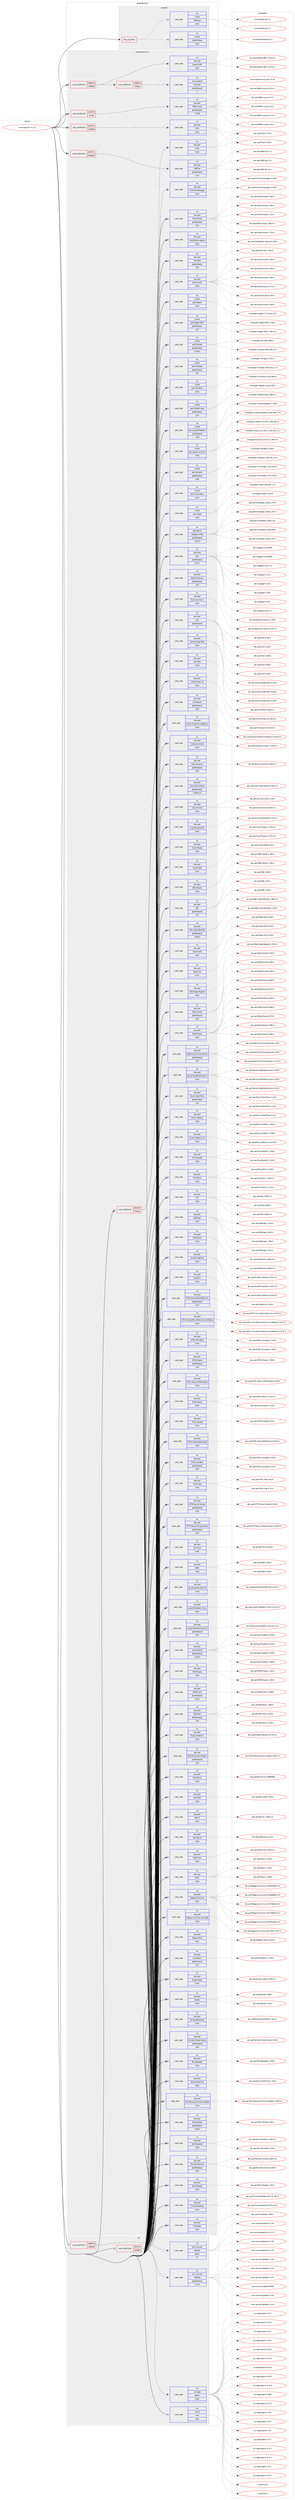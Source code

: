 digraph prolog {

# *************
# Graph options
# *************

newrank=true;
concentrate=true;
compound=true;
graph [rankdir=LR,fontname=Helvetica,fontsize=10,ranksep=1.5];#, ranksep=2.5, nodesep=0.2];
edge  [arrowhead=vee];
node  [fontname=Helvetica,fontsize=10];

# **********
# The ebuild
# **********

subgraph cluster_leftcol {
color=gray;
rank=same;
label=<<i>ebuild</i>>;
id [label="www-apps/rt-4.4.1-r1", color=red, width=4, href="../www-apps/rt-4.4.1-r1.svg"];
}

# ****************
# The dependencies
# ****************

subgraph cluster_midcol {
color=gray;
label=<<i>dependencies</i>>;
subgraph cluster_compile {
fillcolor="#eeeeee";
style=filled;
label=<<i>compile</i>>;
subgraph any8858 {
dependency502366 [label=<<TABLE BORDER="0" CELLBORDER="1" CELLSPACING="0" CELLPADDING="4"><TR><TD CELLPADDING="10">any_of_group</TD></TR></TABLE>>, shape=none, color=red];subgraph pack373500 {
dependency502367 [label=<<TABLE BORDER="0" CELLBORDER="1" CELLSPACING="0" CELLPADDING="4" WIDTH="220"><TR><TD ROWSPAN="6" CELLPADDING="30">pack_dep</TD></TR><TR><TD WIDTH="110">no</TD></TR><TR><TD>virtual</TD></TR><TR><TD>httpd-cgi</TD></TR><TR><TD>none</TD></TR><TR><TD></TD></TR></TABLE>>, shape=none, color=blue];
}
dependency502366:e -> dependency502367:w [weight=20,style="dotted",arrowhead="oinv"];
subgraph pack373501 {
dependency502368 [label=<<TABLE BORDER="0" CELLBORDER="1" CELLSPACING="0" CELLPADDING="4" WIDTH="220"><TR><TD ROWSPAN="6" CELLPADDING="30">pack_dep</TD></TR><TR><TD WIDTH="110">no</TD></TR><TR><TD>virtual</TD></TR><TR><TD>httpd-fastcgi</TD></TR><TR><TD>none</TD></TR><TR><TD></TD></TR></TABLE>>, shape=none, color=blue];
}
dependency502366:e -> dependency502368:w [weight=20,style="dotted",arrowhead="oinv"];
}
id:e -> dependency502366:w [weight=20,style="solid",arrowhead="vee"];
}
subgraph cluster_compileandrun {
fillcolor="#eeeeee";
style=filled;
label=<<i>compile and run</i>>;
subgraph cond119680 {
dependency502369 [label=<<TABLE BORDER="0" CELLBORDER="1" CELLSPACING="0" CELLPADDING="4"><TR><TD ROWSPAN="3" CELLPADDING="10">use_conditional</TD></TR><TR><TD>negative</TD></TR><TR><TD>lighttpd</TD></TR></TABLE>>, shape=none, color=red];
subgraph pack373502 {
dependency502370 [label=<<TABLE BORDER="0" CELLBORDER="1" CELLSPACING="0" CELLPADDING="4" WIDTH="220"><TR><TD ROWSPAN="6" CELLPADDING="30">pack_dep</TD></TR><TR><TD WIDTH="110">no</TD></TR><TR><TD>dev-perl</TD></TR><TR><TD>Apache-DBI</TD></TR><TR><TD>none</TD></TR><TR><TD></TD></TR></TABLE>>, shape=none, color=blue];
}
dependency502369:e -> dependency502370:w [weight=20,style="dashed",arrowhead="vee"];
subgraph cond119681 {
dependency502371 [label=<<TABLE BORDER="0" CELLBORDER="1" CELLSPACING="0" CELLPADDING="4"><TR><TD ROWSPAN="3" CELLPADDING="10">use_conditional</TD></TR><TR><TD>negative</TD></TR><TR><TD>fastcgi</TD></TR></TABLE>>, shape=none, color=red];
subgraph pack373503 {
dependency502372 [label=<<TABLE BORDER="0" CELLBORDER="1" CELLSPACING="0" CELLPADDING="4" WIDTH="220"><TR><TD ROWSPAN="6" CELLPADDING="30">pack_dep</TD></TR><TR><TD WIDTH="110">no</TD></TR><TR><TD>www-apache</TD></TR><TR><TD>mod_perl</TD></TR><TR><TD>greaterequal</TD></TR><TR><TD>2</TD></TR></TABLE>>, shape=none, color=blue];
}
dependency502371:e -> dependency502372:w [weight=20,style="dashed",arrowhead="vee"];
}
dependency502369:e -> dependency502371:w [weight=20,style="dashed",arrowhead="vee"];
}
id:e -> dependency502369:w [weight=20,style="solid",arrowhead="odotvee"];
subgraph cond119682 {
dependency502373 [label=<<TABLE BORDER="0" CELLBORDER="1" CELLSPACING="0" CELLPADDING="4"><TR><TD ROWSPAN="3" CELLPADDING="10">use_conditional</TD></TR><TR><TD>positive</TD></TR><TR><TD>fastcgi</TD></TR></TABLE>>, shape=none, color=red];
subgraph pack373504 {
dependency502374 [label=<<TABLE BORDER="0" CELLBORDER="1" CELLSPACING="0" CELLPADDING="4" WIDTH="220"><TR><TD ROWSPAN="6" CELLPADDING="30">pack_dep</TD></TR><TR><TD WIDTH="110">no</TD></TR><TR><TD>dev-perl</TD></TR><TR><TD>FCGI</TD></TR><TR><TD>none</TD></TR><TR><TD></TD></TR></TABLE>>, shape=none, color=blue];
}
dependency502373:e -> dependency502374:w [weight=20,style="dashed",arrowhead="vee"];
subgraph pack373505 {
dependency502375 [label=<<TABLE BORDER="0" CELLBORDER="1" CELLSPACING="0" CELLPADDING="4" WIDTH="220"><TR><TD ROWSPAN="6" CELLPADDING="30">pack_dep</TD></TR><TR><TD WIDTH="110">no</TD></TR><TR><TD>dev-perl</TD></TR><TR><TD>FCGI-ProcManager</TD></TR><TR><TD>none</TD></TR><TR><TD></TD></TR></TABLE>>, shape=none, color=blue];
}
dependency502373:e -> dependency502375:w [weight=20,style="dashed",arrowhead="vee"];
}
id:e -> dependency502373:w [weight=20,style="solid",arrowhead="odotvee"];
subgraph cond119683 {
dependency502376 [label=<<TABLE BORDER="0" CELLBORDER="1" CELLSPACING="0" CELLPADDING="4"><TR><TD ROWSPAN="3" CELLPADDING="10">use_conditional</TD></TR><TR><TD>positive</TD></TR><TR><TD>lighttpd</TD></TR></TABLE>>, shape=none, color=red];
subgraph pack373506 {
dependency502377 [label=<<TABLE BORDER="0" CELLBORDER="1" CELLSPACING="0" CELLPADDING="4" WIDTH="220"><TR><TD ROWSPAN="6" CELLPADDING="30">pack_dep</TD></TR><TR><TD WIDTH="110">no</TD></TR><TR><TD>dev-perl</TD></TR><TR><TD>FCGI</TD></TR><TR><TD>none</TD></TR><TR><TD></TD></TR></TABLE>>, shape=none, color=blue];
}
dependency502376:e -> dependency502377:w [weight=20,style="dashed",arrowhead="vee"];
}
id:e -> dependency502376:w [weight=20,style="solid",arrowhead="odotvee"];
subgraph cond119684 {
dependency502378 [label=<<TABLE BORDER="0" CELLBORDER="1" CELLSPACING="0" CELLPADDING="4"><TR><TD ROWSPAN="3" CELLPADDING="10">use_conditional</TD></TR><TR><TD>positive</TD></TR><TR><TD>mysql</TD></TR></TABLE>>, shape=none, color=red];
subgraph pack373507 {
dependency502379 [label=<<TABLE BORDER="0" CELLBORDER="1" CELLSPACING="0" CELLPADDING="4" WIDTH="220"><TR><TD ROWSPAN="6" CELLPADDING="30">pack_dep</TD></TR><TR><TD WIDTH="110">no</TD></TR><TR><TD>dev-perl</TD></TR><TR><TD>DBD-mysql</TD></TR><TR><TD>greaterequal</TD></TR><TR><TD>2.1018</TD></TR></TABLE>>, shape=none, color=blue];
}
dependency502378:e -> dependency502379:w [weight=20,style="dashed",arrowhead="vee"];
}
id:e -> dependency502378:w [weight=20,style="solid",arrowhead="odotvee"];
subgraph cond119685 {
dependency502380 [label=<<TABLE BORDER="0" CELLBORDER="1" CELLSPACING="0" CELLPADDING="4"><TR><TD ROWSPAN="3" CELLPADDING="10">use_conditional</TD></TR><TR><TD>positive</TD></TR><TR><TD>postgres</TD></TR></TABLE>>, shape=none, color=red];
subgraph pack373508 {
dependency502381 [label=<<TABLE BORDER="0" CELLBORDER="1" CELLSPACING="0" CELLPADDING="4" WIDTH="220"><TR><TD ROWSPAN="6" CELLPADDING="30">pack_dep</TD></TR><TR><TD WIDTH="110">no</TD></TR><TR><TD>dev-perl</TD></TR><TR><TD>DBD-Pg</TD></TR><TR><TD>greaterequal</TD></TR><TR><TD>1.43</TD></TR></TABLE>>, shape=none, color=blue];
}
dependency502380:e -> dependency502381:w [weight=20,style="dashed",arrowhead="vee"];
}
id:e -> dependency502380:w [weight=20,style="solid",arrowhead="odotvee"];
subgraph pack373509 {
dependency502382 [label=<<TABLE BORDER="0" CELLBORDER="1" CELLSPACING="0" CELLPADDING="4" WIDTH="220"><TR><TD ROWSPAN="6" CELLPADDING="30">pack_dep</TD></TR><TR><TD WIDTH="110">no</TD></TR><TR><TD>app-admin</TD></TR><TR><TD>webapp-config</TD></TR><TR><TD>greaterequal</TD></TR><TR><TD>1.50.15</TD></TR></TABLE>>, shape=none, color=blue];
}
id:e -> dependency502382:w [weight=20,style="solid",arrowhead="odotvee"];
subgraph pack373510 {
dependency502383 [label=<<TABLE BORDER="0" CELLBORDER="1" CELLSPACING="0" CELLPADDING="4" WIDTH="220"><TR><TD ROWSPAN="6" CELLPADDING="30">pack_dep</TD></TR><TR><TD WIDTH="110">no</TD></TR><TR><TD>dev-lang</TD></TR><TR><TD>perl</TD></TR><TR><TD>greaterequal</TD></TR><TR><TD>5.10.1</TD></TR></TABLE>>, shape=none, color=blue];
}
id:e -> dependency502383:w [weight=20,style="solid",arrowhead="odotvee"];
subgraph pack373511 {
dependency502384 [label=<<TABLE BORDER="0" CELLBORDER="1" CELLSPACING="0" CELLPADDING="4" WIDTH="220"><TR><TD ROWSPAN="6" CELLPADDING="30">pack_dep</TD></TR><TR><TD WIDTH="110">no</TD></TR><TR><TD>dev-perl</TD></TR><TR><TD>Apache-Session</TD></TR><TR><TD>greaterequal</TD></TR><TR><TD>1.53</TD></TR></TABLE>>, shape=none, color=blue];
}
id:e -> dependency502384:w [weight=20,style="solid",arrowhead="odotvee"];
subgraph pack373512 {
dependency502385 [label=<<TABLE BORDER="0" CELLBORDER="1" CELLSPACING="0" CELLPADDING="4" WIDTH="220"><TR><TD ROWSPAN="6" CELLPADDING="30">pack_dep</TD></TR><TR><TD WIDTH="110">no</TD></TR><TR><TD>dev-perl</TD></TR><TR><TD>Business-Hours</TD></TR><TR><TD>none</TD></TR><TR><TD></TD></TR></TABLE>>, shape=none, color=blue];
}
id:e -> dependency502385:w [weight=20,style="solid",arrowhead="odotvee"];
subgraph pack373513 {
dependency502386 [label=<<TABLE BORDER="0" CELLBORDER="1" CELLSPACING="0" CELLPADDING="4" WIDTH="220"><TR><TD ROWSPAN="6" CELLPADDING="30">pack_dep</TD></TR><TR><TD WIDTH="110">no</TD></TR><TR><TD>dev-perl</TD></TR><TR><TD>CGI</TD></TR><TR><TD>greaterequal</TD></TR><TR><TD>4</TD></TR></TABLE>>, shape=none, color=blue];
}
id:e -> dependency502386:w [weight=20,style="solid",arrowhead="odotvee"];
subgraph pack373514 {
dependency502387 [label=<<TABLE BORDER="0" CELLBORDER="1" CELLSPACING="0" CELLPADDING="4" WIDTH="220"><TR><TD ROWSPAN="6" CELLPADDING="30">pack_dep</TD></TR><TR><TD WIDTH="110">no</TD></TR><TR><TD>dev-perl</TD></TR><TR><TD>CGI-Emulate-PSGI</TD></TR><TR><TD>none</TD></TR><TR><TD></TD></TR></TABLE>>, shape=none, color=blue];
}
id:e -> dependency502387:w [weight=20,style="solid",arrowhead="odotvee"];
subgraph pack373515 {
dependency502388 [label=<<TABLE BORDER="0" CELLBORDER="1" CELLSPACING="0" CELLPADDING="4" WIDTH="220"><TR><TD ROWSPAN="6" CELLPADDING="30">pack_dep</TD></TR><TR><TD WIDTH="110">no</TD></TR><TR><TD>dev-perl</TD></TR><TR><TD>CGI-PSGI</TD></TR><TR><TD>none</TD></TR><TR><TD></TD></TR></TABLE>>, shape=none, color=blue];
}
id:e -> dependency502388:w [weight=20,style="solid",arrowhead="odotvee"];
subgraph pack373516 {
dependency502389 [label=<<TABLE BORDER="0" CELLBORDER="1" CELLSPACING="0" CELLPADDING="4" WIDTH="220"><TR><TD ROWSPAN="6" CELLPADDING="30">pack_dep</TD></TR><TR><TD WIDTH="110">no</TD></TR><TR><TD>dev-perl</TD></TR><TR><TD>CSS-Minifier-XS</TD></TR><TR><TD>none</TD></TR><TR><TD></TD></TR></TABLE>>, shape=none, color=blue];
}
id:e -> dependency502389:w [weight=20,style="solid",arrowhead="odotvee"];
subgraph pack373517 {
dependency502390 [label=<<TABLE BORDER="0" CELLBORDER="1" CELLSPACING="0" CELLPADDING="4" WIDTH="220"><TR><TD ROWSPAN="6" CELLPADDING="30">pack_dep</TD></TR><TR><TD WIDTH="110">no</TD></TR><TR><TD>dev-perl</TD></TR><TR><TD>CSS-Squish</TD></TR><TR><TD>greaterequal</TD></TR><TR><TD>0.06</TD></TR></TABLE>>, shape=none, color=blue];
}
id:e -> dependency502390:w [weight=20,style="solid",arrowhead="odotvee"];
subgraph pack373518 {
dependency502391 [label=<<TABLE BORDER="0" CELLBORDER="1" CELLSPACING="0" CELLPADDING="4" WIDTH="220"><TR><TD ROWSPAN="6" CELLPADDING="30">pack_dep</TD></TR><TR><TD WIDTH="110">no</TD></TR><TR><TD>dev-perl</TD></TR><TR><TD>Cache-Simple-TimedExpiry</TD></TR><TR><TD>none</TD></TR><TR><TD></TD></TR></TABLE>>, shape=none, color=blue];
}
id:e -> dependency502391:w [weight=20,style="solid",arrowhead="odotvee"];
subgraph pack373519 {
dependency502392 [label=<<TABLE BORDER="0" CELLBORDER="1" CELLSPACING="0" CELLPADDING="4" WIDTH="220"><TR><TD ROWSPAN="6" CELLPADDING="30">pack_dep</TD></TR><TR><TD WIDTH="110">no</TD></TR><TR><TD>dev-perl</TD></TR><TR><TD>Calendar-Simple</TD></TR><TR><TD>none</TD></TR><TR><TD></TD></TR></TABLE>>, shape=none, color=blue];
}
id:e -> dependency502392:w [weight=20,style="solid",arrowhead="odotvee"];
subgraph pack373520 {
dependency502393 [label=<<TABLE BORDER="0" CELLBORDER="1" CELLSPACING="0" CELLPADDING="4" WIDTH="220"><TR><TD ROWSPAN="6" CELLPADDING="30">pack_dep</TD></TR><TR><TD WIDTH="110">no</TD></TR><TR><TD>dev-perl</TD></TR><TR><TD>Class-Accessor</TD></TR><TR><TD>greaterequal</TD></TR><TR><TD>0.34</TD></TR></TABLE>>, shape=none, color=blue];
}
id:e -> dependency502393:w [weight=20,style="solid",arrowhead="odotvee"];
subgraph pack373521 {
dependency502394 [label=<<TABLE BORDER="0" CELLBORDER="1" CELLSPACING="0" CELLPADDING="4" WIDTH="220"><TR><TD ROWSPAN="6" CELLPADDING="30">pack_dep</TD></TR><TR><TD WIDTH="110">no</TD></TR><TR><TD>dev-perl</TD></TR><TR><TD>Class-ReturnValue</TD></TR><TR><TD>greaterequal</TD></TR><TR><TD>0.550.0-r1</TD></TR></TABLE>>, shape=none, color=blue];
}
id:e -> dependency502394:w [weight=20,style="solid",arrowhead="odotvee"];
subgraph pack373522 {
dependency502395 [label=<<TABLE BORDER="0" CELLBORDER="1" CELLSPACING="0" CELLPADDING="4" WIDTH="220"><TR><TD ROWSPAN="6" CELLPADDING="30">pack_dep</TD></TR><TR><TD WIDTH="110">no</TD></TR><TR><TD>dev-perl</TD></TR><TR><TD>Convert-Color</TD></TR><TR><TD>none</TD></TR><TR><TD></TD></TR></TABLE>>, shape=none, color=blue];
}
id:e -> dependency502395:w [weight=20,style="solid",arrowhead="odotvee"];
subgraph pack373523 {
dependency502396 [label=<<TABLE BORDER="0" CELLBORDER="1" CELLSPACING="0" CELLPADDING="4" WIDTH="220"><TR><TD ROWSPAN="6" CELLPADDING="30">pack_dep</TD></TR><TR><TD WIDTH="110">no</TD></TR><TR><TD>dev-perl</TD></TR><TR><TD>Crypt-Eksblowfish</TD></TR><TR><TD>none</TD></TR><TR><TD></TD></TR></TABLE>>, shape=none, color=blue];
}
id:e -> dependency502396:w [weight=20,style="solid",arrowhead="odotvee"];
subgraph pack373524 {
dependency502397 [label=<<TABLE BORDER="0" CELLBORDER="1" CELLSPACING="0" CELLPADDING="4" WIDTH="220"><TR><TD ROWSPAN="6" CELLPADDING="30">pack_dep</TD></TR><TR><TD WIDTH="110">no</TD></TR><TR><TD>dev-perl</TD></TR><TR><TD>Crypt-SSLeay</TD></TR><TR><TD>none</TD></TR><TR><TD></TD></TR></TABLE>>, shape=none, color=blue];
}
id:e -> dependency502397:w [weight=20,style="solid",arrowhead="odotvee"];
subgraph pack373525 {
dependency502398 [label=<<TABLE BORDER="0" CELLBORDER="1" CELLSPACING="0" CELLPADDING="4" WIDTH="220"><TR><TD ROWSPAN="6" CELLPADDING="30">pack_dep</TD></TR><TR><TD WIDTH="110">no</TD></TR><TR><TD>dev-perl</TD></TR><TR><TD>Crypt-X509</TD></TR><TR><TD>none</TD></TR><TR><TD></TD></TR></TABLE>>, shape=none, color=blue];
}
id:e -> dependency502398:w [weight=20,style="solid",arrowhead="odotvee"];
subgraph pack373526 {
dependency502399 [label=<<TABLE BORDER="0" CELLBORDER="1" CELLSPACING="0" CELLPADDING="4" WIDTH="220"><TR><TD ROWSPAN="6" CELLPADDING="30">pack_dep</TD></TR><TR><TD WIDTH="110">no</TD></TR><TR><TD>dev-perl</TD></TR><TR><TD>DBD-SQLite</TD></TR><TR><TD>none</TD></TR><TR><TD></TD></TR></TABLE>>, shape=none, color=blue];
}
id:e -> dependency502399:w [weight=20,style="solid",arrowhead="odotvee"];
subgraph pack373527 {
dependency502400 [label=<<TABLE BORDER="0" CELLBORDER="1" CELLSPACING="0" CELLPADDING="4" WIDTH="220"><TR><TD ROWSPAN="6" CELLPADDING="30">pack_dep</TD></TR><TR><TD WIDTH="110">no</TD></TR><TR><TD>dev-perl</TD></TR><TR><TD>DBI</TD></TR><TR><TD>greaterequal</TD></TR><TR><TD>1.37</TD></TR></TABLE>>, shape=none, color=blue];
}
id:e -> dependency502400:w [weight=20,style="solid",arrowhead="odotvee"];
subgraph pack373528 {
dependency502401 [label=<<TABLE BORDER="0" CELLBORDER="1" CELLSPACING="0" CELLPADDING="4" WIDTH="220"><TR><TD ROWSPAN="6" CELLPADDING="30">pack_dep</TD></TR><TR><TD WIDTH="110">no</TD></TR><TR><TD>dev-perl</TD></TR><TR><TD>DBIx-SearchBuilder</TD></TR><TR><TD>greaterequal</TD></TR><TR><TD>1.660.0</TD></TR></TABLE>>, shape=none, color=blue];
}
id:e -> dependency502401:w [weight=20,style="solid",arrowhead="odotvee"];
subgraph pack373529 {
dependency502402 [label=<<TABLE BORDER="0" CELLBORDER="1" CELLSPACING="0" CELLPADDING="4" WIDTH="220"><TR><TD ROWSPAN="6" CELLPADDING="30">pack_dep</TD></TR><TR><TD WIDTH="110">no</TD></TR><TR><TD>dev-perl</TD></TR><TR><TD>Data-GUID</TD></TR><TR><TD>none</TD></TR><TR><TD></TD></TR></TABLE>>, shape=none, color=blue];
}
id:e -> dependency502402:w [weight=20,style="solid",arrowhead="odotvee"];
subgraph pack373530 {
dependency502403 [label=<<TABLE BORDER="0" CELLBORDER="1" CELLSPACING="0" CELLPADDING="4" WIDTH="220"><TR><TD ROWSPAN="6" CELLPADDING="30">pack_dep</TD></TR><TR><TD WIDTH="110">no</TD></TR><TR><TD>dev-perl</TD></TR><TR><TD>Data-ICal</TD></TR><TR><TD>none</TD></TR><TR><TD></TD></TR></TABLE>>, shape=none, color=blue];
}
id:e -> dependency502403:w [weight=20,style="solid",arrowhead="odotvee"];
subgraph pack373531 {
dependency502404 [label=<<TABLE BORDER="0" CELLBORDER="1" CELLSPACING="0" CELLPADDING="4" WIDTH="220"><TR><TD ROWSPAN="6" CELLPADDING="30">pack_dep</TD></TR><TR><TD WIDTH="110">no</TD></TR><TR><TD>dev-perl</TD></TR><TR><TD>Data-Page-Pageset</TD></TR><TR><TD>none</TD></TR><TR><TD></TD></TR></TABLE>>, shape=none, color=blue];
}
id:e -> dependency502404:w [weight=20,style="solid",arrowhead="odotvee"];
subgraph pack373532 {
dependency502405 [label=<<TABLE BORDER="0" CELLBORDER="1" CELLSPACING="0" CELLPADDING="4" WIDTH="220"><TR><TD ROWSPAN="6" CELLPADDING="30">pack_dep</TD></TR><TR><TD WIDTH="110">no</TD></TR><TR><TD>dev-perl</TD></TR><TR><TD>Date-Extract</TD></TR><TR><TD>greaterequal</TD></TR><TR><TD>0.02</TD></TR></TABLE>>, shape=none, color=blue];
}
id:e -> dependency502405:w [weight=20,style="solid",arrowhead="odotvee"];
subgraph pack373533 {
dependency502406 [label=<<TABLE BORDER="0" CELLBORDER="1" CELLSPACING="0" CELLPADDING="4" WIDTH="220"><TR><TD ROWSPAN="6" CELLPADDING="30">pack_dep</TD></TR><TR><TD WIDTH="110">no</TD></TR><TR><TD>dev-perl</TD></TR><TR><TD>Date-Manip</TD></TR><TR><TD>none</TD></TR><TR><TD></TD></TR></TABLE>>, shape=none, color=blue];
}
id:e -> dependency502406:w [weight=20,style="solid",arrowhead="odotvee"];
subgraph pack373534 {
dependency502407 [label=<<TABLE BORDER="0" CELLBORDER="1" CELLSPACING="0" CELLPADDING="4" WIDTH="220"><TR><TD ROWSPAN="6" CELLPADDING="30">pack_dep</TD></TR><TR><TD WIDTH="110">no</TD></TR><TR><TD>dev-perl</TD></TR><TR><TD>DateTime-Format-Natural</TD></TR><TR><TD>greaterequal</TD></TR><TR><TD>0.67</TD></TR></TABLE>>, shape=none, color=blue];
}
id:e -> dependency502407:w [weight=20,style="solid",arrowhead="odotvee"];
subgraph pack373535 {
dependency502408 [label=<<TABLE BORDER="0" CELLBORDER="1" CELLSPACING="0" CELLPADDING="4" WIDTH="220"><TR><TD ROWSPAN="6" CELLPADDING="30">pack_dep</TD></TR><TR><TD WIDTH="110">no</TD></TR><TR><TD>dev-perl</TD></TR><TR><TD>Devel-GlobalDestruction</TD></TR><TR><TD>none</TD></TR><TR><TD></TD></TR></TABLE>>, shape=none, color=blue];
}
id:e -> dependency502408:w [weight=20,style="solid",arrowhead="odotvee"];
subgraph pack373536 {
dependency502409 [label=<<TABLE BORDER="0" CELLBORDER="1" CELLSPACING="0" CELLPADDING="4" WIDTH="220"><TR><TD ROWSPAN="6" CELLPADDING="30">pack_dep</TD></TR><TR><TD WIDTH="110">no</TD></TR><TR><TD>dev-perl</TD></TR><TR><TD>Devel-StackTrace</TD></TR><TR><TD>greaterequal</TD></TR><TR><TD>1.19</TD></TR></TABLE>>, shape=none, color=blue];
}
id:e -> dependency502409:w [weight=20,style="solid",arrowhead="odotvee"];
subgraph pack373537 {
dependency502410 [label=<<TABLE BORDER="0" CELLBORDER="1" CELLSPACING="0" CELLPADDING="4" WIDTH="220"><TR><TD ROWSPAN="6" CELLPADDING="30">pack_dep</TD></TR><TR><TD WIDTH="110">no</TD></TR><TR><TD>dev-perl</TD></TR><TR><TD>Email-Address</TD></TR><TR><TD>none</TD></TR><TR><TD></TD></TR></TABLE>>, shape=none, color=blue];
}
id:e -> dependency502410:w [weight=20,style="solid",arrowhead="odotvee"];
subgraph pack373538 {
dependency502411 [label=<<TABLE BORDER="0" CELLBORDER="1" CELLSPACING="0" CELLPADDING="4" WIDTH="220"><TR><TD ROWSPAN="6" CELLPADDING="30">pack_dep</TD></TR><TR><TD WIDTH="110">no</TD></TR><TR><TD>dev-perl</TD></TR><TR><TD>Email-Address-List</TD></TR><TR><TD>none</TD></TR><TR><TD></TD></TR></TABLE>>, shape=none, color=blue];
}
id:e -> dependency502411:w [weight=20,style="solid",arrowhead="odotvee"];
subgraph pack373539 {
dependency502412 [label=<<TABLE BORDER="0" CELLBORDER="1" CELLSPACING="0" CELLPADDING="4" WIDTH="220"><TR><TD ROWSPAN="6" CELLPADDING="30">pack_dep</TD></TR><TR><TD WIDTH="110">no</TD></TR><TR><TD>dev-perl</TD></TR><TR><TD>File-ShareDir</TD></TR><TR><TD>none</TD></TR><TR><TD></TD></TR></TABLE>>, shape=none, color=blue];
}
id:e -> dependency502412:w [weight=20,style="solid",arrowhead="odotvee"];
subgraph pack373540 {
dependency502413 [label=<<TABLE BORDER="0" CELLBORDER="1" CELLSPACING="0" CELLPADDING="4" WIDTH="220"><TR><TD ROWSPAN="6" CELLPADDING="30">pack_dep</TD></TR><TR><TD WIDTH="110">no</TD></TR><TR><TD>dev-perl</TD></TR><TR><TD>File-Which</TD></TR><TR><TD>none</TD></TR><TR><TD></TD></TR></TABLE>>, shape=none, color=blue];
}
id:e -> dependency502413:w [weight=20,style="solid",arrowhead="odotvee"];
subgraph pack373541 {
dependency502414 [label=<<TABLE BORDER="0" CELLBORDER="1" CELLSPACING="0" CELLPADDING="4" WIDTH="220"><TR><TD ROWSPAN="6" CELLPADDING="30">pack_dep</TD></TR><TR><TD WIDTH="110">no</TD></TR><TR><TD>dev-perl</TD></TR><TR><TD>GD</TD></TR><TR><TD>none</TD></TR><TR><TD></TD></TR></TABLE>>, shape=none, color=blue];
}
id:e -> dependency502414:w [weight=20,style="solid",arrowhead="odotvee"];
subgraph pack373542 {
dependency502415 [label=<<TABLE BORDER="0" CELLBORDER="1" CELLSPACING="0" CELLPADDING="4" WIDTH="220"><TR><TD ROWSPAN="6" CELLPADDING="30">pack_dep</TD></TR><TR><TD WIDTH="110">no</TD></TR><TR><TD>dev-perl</TD></TR><TR><TD>GDGraph</TD></TR><TR><TD>none</TD></TR><TR><TD></TD></TR></TABLE>>, shape=none, color=blue];
}
id:e -> dependency502415:w [weight=20,style="solid",arrowhead="odotvee"];
subgraph pack373543 {
dependency502416 [label=<<TABLE BORDER="0" CELLBORDER="1" CELLSPACING="0" CELLPADDING="4" WIDTH="220"><TR><TD ROWSPAN="6" CELLPADDING="30">pack_dep</TD></TR><TR><TD WIDTH="110">no</TD></TR><TR><TD>dev-perl</TD></TR><TR><TD>GDTextUtil</TD></TR><TR><TD>none</TD></TR><TR><TD></TD></TR></TABLE>>, shape=none, color=blue];
}
id:e -> dependency502416:w [weight=20,style="solid",arrowhead="odotvee"];
subgraph pack373544 {
dependency502417 [label=<<TABLE BORDER="0" CELLBORDER="1" CELLSPACING="0" CELLPADDING="4" WIDTH="220"><TR><TD ROWSPAN="6" CELLPADDING="30">pack_dep</TD></TR><TR><TD WIDTH="110">no</TD></TR><TR><TD>dev-perl</TD></TR><TR><TD>GnuPG-Interface</TD></TR><TR><TD>none</TD></TR><TR><TD></TD></TR></TABLE>>, shape=none, color=blue];
}
id:e -> dependency502417:w [weight=20,style="solid",arrowhead="odotvee"];
subgraph pack373545 {
dependency502418 [label=<<TABLE BORDER="0" CELLBORDER="1" CELLSPACING="0" CELLPADDING="4" WIDTH="220"><TR><TD ROWSPAN="6" CELLPADDING="30">pack_dep</TD></TR><TR><TD WIDTH="110">no</TD></TR><TR><TD>dev-perl</TD></TR><TR><TD>GraphViz</TD></TR><TR><TD>none</TD></TR><TR><TD></TD></TR></TABLE>>, shape=none, color=blue];
}
id:e -> dependency502418:w [weight=20,style="solid",arrowhead="odotvee"];
subgraph pack373546 {
dependency502419 [label=<<TABLE BORDER="0" CELLBORDER="1" CELLSPACING="0" CELLPADDING="4" WIDTH="220"><TR><TD ROWSPAN="6" CELLPADDING="30">pack_dep</TD></TR><TR><TD WIDTH="110">no</TD></TR><TR><TD>dev-perl</TD></TR><TR><TD>HTML-FormatText-WithLinks</TD></TR><TR><TD>greaterequal</TD></TR><TR><TD>0.14</TD></TR></TABLE>>, shape=none, color=blue];
}
id:e -> dependency502419:w [weight=20,style="solid",arrowhead="odotvee"];
subgraph pack373547 {
dependency502420 [label=<<TABLE BORDER="0" CELLBORDER="1" CELLSPACING="0" CELLPADDING="4" WIDTH="220"><TR><TD ROWSPAN="6" CELLPADDING="30">pack_dep</TD></TR><TR><TD WIDTH="110">no</TD></TR><TR><TD>dev-perl</TD></TR><TR><TD>HTML-FormatText-WithLinks-AndTables</TD></TR><TR><TD>none</TD></TR><TR><TD></TD></TR></TABLE>>, shape=none, color=blue];
}
id:e -> dependency502420:w [weight=20,style="solid",arrowhead="odotvee"];
subgraph pack373548 {
dependency502421 [label=<<TABLE BORDER="0" CELLBORDER="1" CELLSPACING="0" CELLPADDING="4" WIDTH="220"><TR><TD ROWSPAN="6" CELLPADDING="30">pack_dep</TD></TR><TR><TD WIDTH="110">no</TD></TR><TR><TD>dev-perl</TD></TR><TR><TD>HTML-Formatter</TD></TR><TR><TD>none</TD></TR><TR><TD></TD></TR></TABLE>>, shape=none, color=blue];
}
id:e -> dependency502421:w [weight=20,style="solid",arrowhead="odotvee"];
subgraph pack373549 {
dependency502422 [label=<<TABLE BORDER="0" CELLBORDER="1" CELLSPACING="0" CELLPADDING="4" WIDTH="220"><TR><TD ROWSPAN="6" CELLPADDING="30">pack_dep</TD></TR><TR><TD WIDTH="110">no</TD></TR><TR><TD>dev-perl</TD></TR><TR><TD>HTML-Mason</TD></TR><TR><TD>greaterequal</TD></TR><TR><TD>1.43</TD></TR></TABLE>>, shape=none, color=blue];
}
id:e -> dependency502422:w [weight=20,style="solid",arrowhead="odotvee"];
subgraph pack373550 {
dependency502423 [label=<<TABLE BORDER="0" CELLBORDER="1" CELLSPACING="0" CELLPADDING="4" WIDTH="220"><TR><TD ROWSPAN="6" CELLPADDING="30">pack_dep</TD></TR><TR><TD WIDTH="110">no</TD></TR><TR><TD>dev-perl</TD></TR><TR><TD>HTML-Mason-PSGIHandler</TD></TR><TR><TD>none</TD></TR><TR><TD></TD></TR></TABLE>>, shape=none, color=blue];
}
id:e -> dependency502423:w [weight=20,style="solid",arrowhead="odotvee"];
subgraph pack373551 {
dependency502424 [label=<<TABLE BORDER="0" CELLBORDER="1" CELLSPACING="0" CELLPADDING="4" WIDTH="220"><TR><TD ROWSPAN="6" CELLPADDING="30">pack_dep</TD></TR><TR><TD WIDTH="110">no</TD></TR><TR><TD>dev-perl</TD></TR><TR><TD>HTML-Parser</TD></TR><TR><TD>none</TD></TR><TR><TD></TD></TR></TABLE>>, shape=none, color=blue];
}
id:e -> dependency502424:w [weight=20,style="solid",arrowhead="odotvee"];
subgraph pack373552 {
dependency502425 [label=<<TABLE BORDER="0" CELLBORDER="1" CELLSPACING="0" CELLPADDING="4" WIDTH="220"><TR><TD ROWSPAN="6" CELLPADDING="30">pack_dep</TD></TR><TR><TD WIDTH="110">no</TD></TR><TR><TD>dev-perl</TD></TR><TR><TD>HTML-Quoted</TD></TR><TR><TD>none</TD></TR><TR><TD></TD></TR></TABLE>>, shape=none, color=blue];
}
id:e -> dependency502425:w [weight=20,style="solid",arrowhead="odotvee"];
subgraph pack373553 {
dependency502426 [label=<<TABLE BORDER="0" CELLBORDER="1" CELLSPACING="0" CELLPADDING="4" WIDTH="220"><TR><TD ROWSPAN="6" CELLPADDING="30">pack_dep</TD></TR><TR><TD WIDTH="110">no</TD></TR><TR><TD>dev-perl</TD></TR><TR><TD>HTML-RewriteAttributes</TD></TR><TR><TD>none</TD></TR><TR><TD></TD></TR></TABLE>>, shape=none, color=blue];
}
id:e -> dependency502426:w [weight=20,style="solid",arrowhead="odotvee"];
subgraph pack373554 {
dependency502427 [label=<<TABLE BORDER="0" CELLBORDER="1" CELLSPACING="0" CELLPADDING="4" WIDTH="220"><TR><TD ROWSPAN="6" CELLPADDING="30">pack_dep</TD></TR><TR><TD WIDTH="110">no</TD></TR><TR><TD>dev-perl</TD></TR><TR><TD>HTML-Scrubber</TD></TR><TR><TD>greaterequal</TD></TR><TR><TD>0.08</TD></TR></TABLE>>, shape=none, color=blue];
}
id:e -> dependency502427:w [weight=20,style="solid",arrowhead="odotvee"];
subgraph pack373555 {
dependency502428 [label=<<TABLE BORDER="0" CELLBORDER="1" CELLSPACING="0" CELLPADDING="4" WIDTH="220"><TR><TD ROWSPAN="6" CELLPADDING="30">pack_dep</TD></TR><TR><TD WIDTH="110">no</TD></TR><TR><TD>dev-perl</TD></TR><TR><TD>HTML-Tree</TD></TR><TR><TD>none</TD></TR><TR><TD></TD></TR></TABLE>>, shape=none, color=blue];
}
id:e -> dependency502428:w [weight=20,style="solid",arrowhead="odotvee"];
subgraph pack373556 {
dependency502429 [label=<<TABLE BORDER="0" CELLBORDER="1" CELLSPACING="0" CELLPADDING="4" WIDTH="220"><TR><TD ROWSPAN="6" CELLPADDING="30">pack_dep</TD></TR><TR><TD WIDTH="110">no</TD></TR><TR><TD>dev-perl</TD></TR><TR><TD>HTTP-Server-Simple</TD></TR><TR><TD>greaterequal</TD></TR><TR><TD>0.34</TD></TR></TABLE>>, shape=none, color=blue];
}
id:e -> dependency502429:w [weight=20,style="solid",arrowhead="odotvee"];
subgraph pack373557 {
dependency502430 [label=<<TABLE BORDER="0" CELLBORDER="1" CELLSPACING="0" CELLPADDING="4" WIDTH="220"><TR><TD ROWSPAN="6" CELLPADDING="30">pack_dep</TD></TR><TR><TD WIDTH="110">no</TD></TR><TR><TD>dev-perl</TD></TR><TR><TD>HTTP-Server-Simple-Mason</TD></TR><TR><TD>greaterequal</TD></TR><TR><TD>0.14</TD></TR></TABLE>>, shape=none, color=blue];
}
id:e -> dependency502430:w [weight=20,style="solid",arrowhead="odotvee"];
subgraph pack373558 {
dependency502431 [label=<<TABLE BORDER="0" CELLBORDER="1" CELLSPACING="0" CELLPADDING="4" WIDTH="220"><TR><TD ROWSPAN="6" CELLPADDING="30">pack_dep</TD></TR><TR><TD WIDTH="110">no</TD></TR><TR><TD>dev-perl</TD></TR><TR><TD>IPC-Run3</TD></TR><TR><TD>none</TD></TR><TR><TD></TD></TR></TABLE>>, shape=none, color=blue];
}
id:e -> dependency502431:w [weight=20,style="solid",arrowhead="odotvee"];
subgraph pack373559 {
dependency502432 [label=<<TABLE BORDER="0" CELLBORDER="1" CELLSPACING="0" CELLPADDING="4" WIDTH="220"><TR><TD ROWSPAN="6" CELLPADDING="30">pack_dep</TD></TR><TR><TD WIDTH="110">no</TD></TR><TR><TD>dev-perl</TD></TR><TR><TD>JSON</TD></TR><TR><TD>none</TD></TR><TR><TD></TD></TR></TABLE>>, shape=none, color=blue];
}
id:e -> dependency502432:w [weight=20,style="solid",arrowhead="odotvee"];
subgraph pack373560 {
dependency502433 [label=<<TABLE BORDER="0" CELLBORDER="1" CELLSPACING="0" CELLPADDING="4" WIDTH="220"><TR><TD ROWSPAN="6" CELLPADDING="30">pack_dep</TD></TR><TR><TD WIDTH="110">no</TD></TR><TR><TD>dev-perl</TD></TR><TR><TD>JavaScript-Minifier-XS</TD></TR><TR><TD>none</TD></TR><TR><TD></TD></TR></TABLE>>, shape=none, color=blue];
}
id:e -> dependency502433:w [weight=20,style="solid",arrowhead="odotvee"];
subgraph pack373561 {
dependency502434 [label=<<TABLE BORDER="0" CELLBORDER="1" CELLSPACING="0" CELLPADDING="4" WIDTH="220"><TR><TD ROWSPAN="6" CELLPADDING="30">pack_dep</TD></TR><TR><TD WIDTH="110">no</TD></TR><TR><TD>dev-perl</TD></TR><TR><TD>Locale-Maketext-Fuzzy</TD></TR><TR><TD>none</TD></TR><TR><TD></TD></TR></TABLE>>, shape=none, color=blue];
}
id:e -> dependency502434:w [weight=20,style="solid",arrowhead="odotvee"];
subgraph pack373562 {
dependency502435 [label=<<TABLE BORDER="0" CELLBORDER="1" CELLSPACING="0" CELLPADDING="4" WIDTH="220"><TR><TD ROWSPAN="6" CELLPADDING="30">pack_dep</TD></TR><TR><TD WIDTH="110">no</TD></TR><TR><TD>dev-perl</TD></TR><TR><TD>Locale-Maketext-Lexicon</TD></TR><TR><TD>greaterequal</TD></TR><TR><TD>0.32</TD></TR></TABLE>>, shape=none, color=blue];
}
id:e -> dependency502435:w [weight=20,style="solid",arrowhead="odotvee"];
subgraph pack373563 {
dependency502436 [label=<<TABLE BORDER="0" CELLBORDER="1" CELLSPACING="0" CELLPADDING="4" WIDTH="220"><TR><TD ROWSPAN="6" CELLPADDING="30">pack_dep</TD></TR><TR><TD WIDTH="110">no</TD></TR><TR><TD>dev-perl</TD></TR><TR><TD>Log-Dispatch</TD></TR><TR><TD>greaterequal</TD></TR><TR><TD>2.410.0</TD></TR></TABLE>>, shape=none, color=blue];
}
id:e -> dependency502436:w [weight=20,style="solid",arrowhead="odotvee"];
subgraph pack373564 {
dependency502437 [label=<<TABLE BORDER="0" CELLBORDER="1" CELLSPACING="0" CELLPADDING="4" WIDTH="220"><TR><TD ROWSPAN="6" CELLPADDING="30">pack_dep</TD></TR><TR><TD WIDTH="110">no</TD></TR><TR><TD>dev-perl</TD></TR><TR><TD>MIME-Types</TD></TR><TR><TD>none</TD></TR><TR><TD></TD></TR></TABLE>>, shape=none, color=blue];
}
id:e -> dependency502437:w [weight=20,style="solid",arrowhead="odotvee"];
subgraph pack373565 {
dependency502438 [label=<<TABLE BORDER="0" CELLBORDER="1" CELLSPACING="0" CELLPADDING="4" WIDTH="220"><TR><TD ROWSPAN="6" CELLPADDING="30">pack_dep</TD></TR><TR><TD WIDTH="110">no</TD></TR><TR><TD>dev-perl</TD></TR><TR><TD>MIME-tools</TD></TR><TR><TD>greaterequal</TD></TR><TR><TD>5.425</TD></TR></TABLE>>, shape=none, color=blue];
}
id:e -> dependency502438:w [weight=20,style="solid",arrowhead="odotvee"];
subgraph pack373566 {
dependency502439 [label=<<TABLE BORDER="0" CELLBORDER="1" CELLSPACING="0" CELLPADDING="4" WIDTH="220"><TR><TD ROWSPAN="6" CELLPADDING="30">pack_dep</TD></TR><TR><TD WIDTH="110">no</TD></TR><TR><TD>dev-perl</TD></TR><TR><TD>MailTools</TD></TR><TR><TD>greaterequal</TD></TR><TR><TD>1.60</TD></TR></TABLE>>, shape=none, color=blue];
}
id:e -> dependency502439:w [weight=20,style="solid",arrowhead="odotvee"];
subgraph pack373567 {
dependency502440 [label=<<TABLE BORDER="0" CELLBORDER="1" CELLSPACING="0" CELLPADDING="4" WIDTH="220"><TR><TD ROWSPAN="6" CELLPADDING="30">pack_dep</TD></TR><TR><TD WIDTH="110">no</TD></TR><TR><TD>dev-perl</TD></TR><TR><TD>Module-Refresh</TD></TR><TR><TD>none</TD></TR><TR><TD></TD></TR></TABLE>>, shape=none, color=blue];
}
id:e -> dependency502440:w [weight=20,style="solid",arrowhead="odotvee"];
subgraph pack373568 {
dependency502441 [label=<<TABLE BORDER="0" CELLBORDER="1" CELLSPACING="0" CELLPADDING="4" WIDTH="220"><TR><TD ROWSPAN="6" CELLPADDING="30">pack_dep</TD></TR><TR><TD WIDTH="110">no</TD></TR><TR><TD>dev-perl</TD></TR><TR><TD>Module-Versions-Report</TD></TR><TR><TD>greaterequal</TD></TR><TR><TD>1.05</TD></TR></TABLE>>, shape=none, color=blue];
}
id:e -> dependency502441:w [weight=20,style="solid",arrowhead="odotvee"];
subgraph pack373569 {
dependency502442 [label=<<TABLE BORDER="0" CELLBORDER="1" CELLSPACING="0" CELLPADDING="4" WIDTH="220"><TR><TD ROWSPAN="6" CELLPADDING="30">pack_dep</TD></TR><TR><TD WIDTH="110">no</TD></TR><TR><TD>dev-perl</TD></TR><TR><TD>Mozilla-CA</TD></TR><TR><TD>none</TD></TR><TR><TD></TD></TR></TABLE>>, shape=none, color=blue];
}
id:e -> dependency502442:w [weight=20,style="solid",arrowhead="odotvee"];
subgraph pack373570 {
dependency502443 [label=<<TABLE BORDER="0" CELLBORDER="1" CELLSPACING="0" CELLPADDING="4" WIDTH="220"><TR><TD ROWSPAN="6" CELLPADDING="30">pack_dep</TD></TR><TR><TD WIDTH="110">no</TD></TR><TR><TD>dev-perl</TD></TR><TR><TD>Net-CIDR</TD></TR><TR><TD>none</TD></TR><TR><TD></TD></TR></TABLE>>, shape=none, color=blue];
}
id:e -> dependency502443:w [weight=20,style="solid",arrowhead="odotvee"];
subgraph pack373571 {
dependency502444 [label=<<TABLE BORDER="0" CELLBORDER="1" CELLSPACING="0" CELLPADDING="4" WIDTH="220"><TR><TD ROWSPAN="6" CELLPADDING="30">pack_dep</TD></TR><TR><TD WIDTH="110">no</TD></TR><TR><TD>dev-perl</TD></TR><TR><TD>Net-IP</TD></TR><TR><TD>none</TD></TR><TR><TD></TD></TR></TABLE>>, shape=none, color=blue];
}
id:e -> dependency502444:w [weight=20,style="solid",arrowhead="odotvee"];
subgraph pack373572 {
dependency502445 [label=<<TABLE BORDER="0" CELLBORDER="1" CELLSPACING="0" CELLPADDING="4" WIDTH="220"><TR><TD ROWSPAN="6" CELLPADDING="30">pack_dep</TD></TR><TR><TD WIDTH="110">no</TD></TR><TR><TD>dev-perl</TD></TR><TR><TD>Net-Server</TD></TR><TR><TD>none</TD></TR><TR><TD></TD></TR></TABLE>>, shape=none, color=blue];
}
id:e -> dependency502445:w [weight=20,style="solid",arrowhead="odotvee"];
subgraph pack373573 {
dependency502446 [label=<<TABLE BORDER="0" CELLBORDER="1" CELLSPACING="0" CELLPADDING="4" WIDTH="220"><TR><TD ROWSPAN="6" CELLPADDING="30">pack_dep</TD></TR><TR><TD WIDTH="110">no</TD></TR><TR><TD>dev-perl</TD></TR><TR><TD>PerlIO-eol</TD></TR><TR><TD>none</TD></TR><TR><TD></TD></TR></TABLE>>, shape=none, color=blue];
}
id:e -> dependency502446:w [weight=20,style="solid",arrowhead="odotvee"];
subgraph pack373574 {
dependency502447 [label=<<TABLE BORDER="0" CELLBORDER="1" CELLSPACING="0" CELLPADDING="4" WIDTH="220"><TR><TD ROWSPAN="6" CELLPADDING="30">pack_dep</TD></TR><TR><TD WIDTH="110">no</TD></TR><TR><TD>dev-perl</TD></TR><TR><TD>Plack</TD></TR><TR><TD>none</TD></TR><TR><TD></TD></TR></TABLE>>, shape=none, color=blue];
}
id:e -> dependency502447:w [weight=20,style="solid",arrowhead="odotvee"];
subgraph pack373575 {
dependency502448 [label=<<TABLE BORDER="0" CELLBORDER="1" CELLSPACING="0" CELLPADDING="4" WIDTH="220"><TR><TD ROWSPAN="6" CELLPADDING="30">pack_dep</TD></TR><TR><TD WIDTH="110">no</TD></TR><TR><TD>dev-perl</TD></TR><TR><TD>Regexp-Common</TD></TR><TR><TD>none</TD></TR><TR><TD></TD></TR></TABLE>>, shape=none, color=blue];
}
id:e -> dependency502448:w [weight=20,style="solid",arrowhead="odotvee"];
subgraph pack373576 {
dependency502449 [label=<<TABLE BORDER="0" CELLBORDER="1" CELLSPACING="0" CELLPADDING="4" WIDTH="220"><TR><TD ROWSPAN="6" CELLPADDING="30">pack_dep</TD></TR><TR><TD WIDTH="110">no</TD></TR><TR><TD>dev-perl</TD></TR><TR><TD>Regexp-Common-net-CIDR</TD></TR><TR><TD>none</TD></TR><TR><TD></TD></TR></TABLE>>, shape=none, color=blue];
}
id:e -> dependency502449:w [weight=20,style="solid",arrowhead="odotvee"];
subgraph pack373577 {
dependency502450 [label=<<TABLE BORDER="0" CELLBORDER="1" CELLSPACING="0" CELLPADDING="4" WIDTH="220"><TR><TD ROWSPAN="6" CELLPADDING="30">pack_dep</TD></TR><TR><TD WIDTH="110">no</TD></TR><TR><TD>dev-perl</TD></TR><TR><TD>Regexp-IPv6</TD></TR><TR><TD>none</TD></TR><TR><TD></TD></TR></TABLE>>, shape=none, color=blue];
}
id:e -> dependency502450:w [weight=20,style="solid",arrowhead="odotvee"];
subgraph pack373578 {
dependency502451 [label=<<TABLE BORDER="0" CELLBORDER="1" CELLSPACING="0" CELLPADDING="4" WIDTH="220"><TR><TD ROWSPAN="6" CELLPADDING="30">pack_dep</TD></TR><TR><TD WIDTH="110">no</TD></TR><TR><TD>dev-perl</TD></TR><TR><TD>Role-Basic</TD></TR><TR><TD>greaterequal</TD></TR><TR><TD>0.12</TD></TR></TABLE>>, shape=none, color=blue];
}
id:e -> dependency502451:w [weight=20,style="solid",arrowhead="odotvee"];
subgraph pack373579 {
dependency502452 [label=<<TABLE BORDER="0" CELLBORDER="1" CELLSPACING="0" CELLPADDING="4" WIDTH="220"><TR><TD ROWSPAN="6" CELLPADDING="30">pack_dep</TD></TR><TR><TD WIDTH="110">no</TD></TR><TR><TD>dev-perl</TD></TR><TR><TD>Scope-Upper</TD></TR><TR><TD>none</TD></TR><TR><TD></TD></TR></TABLE>>, shape=none, color=blue];
}
id:e -> dependency502452:w [weight=20,style="solid",arrowhead="odotvee"];
subgraph pack373580 {
dependency502453 [label=<<TABLE BORDER="0" CELLBORDER="1" CELLSPACING="0" CELLPADDING="4" WIDTH="220"><TR><TD ROWSPAN="6" CELLPADDING="30">pack_dep</TD></TR><TR><TD WIDTH="110">no</TD></TR><TR><TD>dev-perl</TD></TR><TR><TD>Starlet</TD></TR><TR><TD>none</TD></TR><TR><TD></TD></TR></TABLE>>, shape=none, color=blue];
}
id:e -> dependency502453:w [weight=20,style="solid",arrowhead="odotvee"];
subgraph pack373581 {
dependency502454 [label=<<TABLE BORDER="0" CELLBORDER="1" CELLSPACING="0" CELLPADDING="4" WIDTH="220"><TR><TD ROWSPAN="6" CELLPADDING="30">pack_dep</TD></TR><TR><TD WIDTH="110">no</TD></TR><TR><TD>dev-perl</TD></TR><TR><TD>String-ShellQuote</TD></TR><TR><TD>none</TD></TR><TR><TD></TD></TR></TABLE>>, shape=none, color=blue];
}
id:e -> dependency502454:w [weight=20,style="solid",arrowhead="odotvee"];
subgraph pack373582 {
dependency502455 [label=<<TABLE BORDER="0" CELLBORDER="1" CELLSPACING="0" CELLPADDING="4" WIDTH="220"><TR><TD ROWSPAN="6" CELLPADDING="30">pack_dep</TD></TR><TR><TD WIDTH="110">no</TD></TR><TR><TD>dev-perl</TD></TR><TR><TD>Symbol-Global-Name</TD></TR><TR><TD>greaterequal</TD></TR><TR><TD>0.04</TD></TR></TABLE>>, shape=none, color=blue];
}
id:e -> dependency502455:w [weight=20,style="solid",arrowhead="odotvee"];
subgraph pack373583 {
dependency502456 [label=<<TABLE BORDER="0" CELLBORDER="1" CELLSPACING="0" CELLPADDING="4" WIDTH="220"><TR><TD ROWSPAN="6" CELLPADDING="30">pack_dep</TD></TR><TR><TD WIDTH="110">no</TD></TR><TR><TD>dev-perl</TD></TR><TR><TD>TermReadKey</TD></TR><TR><TD>none</TD></TR><TR><TD></TD></TR></TABLE>>, shape=none, color=blue];
}
id:e -> dependency502456:w [weight=20,style="solid",arrowhead="odotvee"];
subgraph pack373584 {
dependency502457 [label=<<TABLE BORDER="0" CELLBORDER="1" CELLSPACING="0" CELLPADDING="4" WIDTH="220"><TR><TD ROWSPAN="6" CELLPADDING="30">pack_dep</TD></TR><TR><TD WIDTH="110">no</TD></TR><TR><TD>dev-perl</TD></TR><TR><TD>Text-Autoformat</TD></TR><TR><TD>none</TD></TR><TR><TD></TD></TR></TABLE>>, shape=none, color=blue];
}
id:e -> dependency502457:w [weight=20,style="solid",arrowhead="odotvee"];
subgraph pack373585 {
dependency502458 [label=<<TABLE BORDER="0" CELLBORDER="1" CELLSPACING="0" CELLPADDING="4" WIDTH="220"><TR><TD ROWSPAN="6" CELLPADDING="30">pack_dep</TD></TR><TR><TD WIDTH="110">no</TD></TR><TR><TD>dev-perl</TD></TR><TR><TD>Text-Password-Pronounceable</TD></TR><TR><TD>none</TD></TR><TR><TD></TD></TR></TABLE>>, shape=none, color=blue];
}
id:e -> dependency502458:w [weight=20,style="solid",arrowhead="odotvee"];
subgraph pack373586 {
dependency502459 [label=<<TABLE BORDER="0" CELLBORDER="1" CELLSPACING="0" CELLPADDING="4" WIDTH="220"><TR><TD ROWSPAN="6" CELLPADDING="30">pack_dep</TD></TR><TR><TD WIDTH="110">no</TD></TR><TR><TD>dev-perl</TD></TR><TR><TD>Text-Quoted</TD></TR><TR><TD>greaterequal</TD></TR><TR><TD>2.80.0</TD></TR></TABLE>>, shape=none, color=blue];
}
id:e -> dependency502459:w [weight=20,style="solid",arrowhead="odotvee"];
subgraph pack373587 {
dependency502460 [label=<<TABLE BORDER="0" CELLBORDER="1" CELLSPACING="0" CELLPADDING="4" WIDTH="220"><TR><TD ROWSPAN="6" CELLPADDING="30">pack_dep</TD></TR><TR><TD WIDTH="110">no</TD></TR><TR><TD>dev-perl</TD></TR><TR><TD>Text-Template</TD></TR><TR><TD>none</TD></TR><TR><TD></TD></TR></TABLE>>, shape=none, color=blue];
}
id:e -> dependency502460:w [weight=20,style="solid",arrowhead="odotvee"];
subgraph pack373588 {
dependency502461 [label=<<TABLE BORDER="0" CELLBORDER="1" CELLSPACING="0" CELLPADDING="4" WIDTH="220"><TR><TD ROWSPAN="6" CELLPADDING="30">pack_dep</TD></TR><TR><TD WIDTH="110">no</TD></TR><TR><TD>dev-perl</TD></TR><TR><TD>Text-WikiFormat</TD></TR><TR><TD>greaterequal</TD></TR><TR><TD>0.76</TD></TR></TABLE>>, shape=none, color=blue];
}
id:e -> dependency502461:w [weight=20,style="solid",arrowhead="odotvee"];
subgraph pack373589 {
dependency502462 [label=<<TABLE BORDER="0" CELLBORDER="1" CELLSPACING="0" CELLPADDING="4" WIDTH="220"><TR><TD ROWSPAN="6" CELLPADDING="30">pack_dep</TD></TR><TR><TD WIDTH="110">no</TD></TR><TR><TD>dev-perl</TD></TR><TR><TD>Text-Wrapper</TD></TR><TR><TD>none</TD></TR><TR><TD></TD></TR></TABLE>>, shape=none, color=blue];
}
id:e -> dependency502462:w [weight=20,style="solid",arrowhead="odotvee"];
subgraph pack373590 {
dependency502463 [label=<<TABLE BORDER="0" CELLBORDER="1" CELLSPACING="0" CELLPADDING="4" WIDTH="220"><TR><TD ROWSPAN="6" CELLPADDING="30">pack_dep</TD></TR><TR><TD WIDTH="110">no</TD></TR><TR><TD>dev-perl</TD></TR><TR><TD>Time-ParseDate</TD></TR><TR><TD>none</TD></TR><TR><TD></TD></TR></TABLE>>, shape=none, color=blue];
}
id:e -> dependency502463:w [weight=20,style="solid",arrowhead="odotvee"];
subgraph pack373591 {
dependency502464 [label=<<TABLE BORDER="0" CELLBORDER="1" CELLSPACING="0" CELLPADDING="4" WIDTH="220"><TR><TD ROWSPAN="6" CELLPADDING="30">pack_dep</TD></TR><TR><TD WIDTH="110">no</TD></TR><TR><TD>dev-perl</TD></TR><TR><TD>TimeDate</TD></TR><TR><TD>none</TD></TR><TR><TD></TD></TR></TABLE>>, shape=none, color=blue];
}
id:e -> dependency502464:w [weight=20,style="solid",arrowhead="odotvee"];
subgraph pack373592 {
dependency502465 [label=<<TABLE BORDER="0" CELLBORDER="1" CELLSPACING="0" CELLPADDING="4" WIDTH="220"><TR><TD ROWSPAN="6" CELLPADDING="30">pack_dep</TD></TR><TR><TD WIDTH="110">no</TD></TR><TR><TD>dev-perl</TD></TR><TR><TD>Tree-Simple</TD></TR><TR><TD>greaterequal</TD></TR><TR><TD>1.04</TD></TR></TABLE>>, shape=none, color=blue];
}
id:e -> dependency502465:w [weight=20,style="solid",arrowhead="odotvee"];
subgraph pack373593 {
dependency502466 [label=<<TABLE BORDER="0" CELLBORDER="1" CELLSPACING="0" CELLPADDING="4" WIDTH="220"><TR><TD ROWSPAN="6" CELLPADDING="30">pack_dep</TD></TR><TR><TD WIDTH="110">no</TD></TR><TR><TD>dev-perl</TD></TR><TR><TD>UNIVERSAL-require</TD></TR><TR><TD>none</TD></TR><TR><TD></TD></TR></TABLE>>, shape=none, color=blue];
}
id:e -> dependency502466:w [weight=20,style="solid",arrowhead="odotvee"];
subgraph pack373594 {
dependency502467 [label=<<TABLE BORDER="0" CELLBORDER="1" CELLSPACING="0" CELLPADDING="4" WIDTH="220"><TR><TD ROWSPAN="6" CELLPADDING="30">pack_dep</TD></TR><TR><TD WIDTH="110">no</TD></TR><TR><TD>dev-perl</TD></TR><TR><TD>XML-RSS</TD></TR><TR><TD>greaterequal</TD></TR><TR><TD>1.05</TD></TR></TABLE>>, shape=none, color=blue];
}
id:e -> dependency502467:w [weight=20,style="solid",arrowhead="odotvee"];
subgraph pack373595 {
dependency502468 [label=<<TABLE BORDER="0" CELLBORDER="1" CELLSPACING="0" CELLPADDING="4" WIDTH="220"><TR><TD ROWSPAN="6" CELLPADDING="30">pack_dep</TD></TR><TR><TD WIDTH="110">no</TD></TR><TR><TD>dev-perl</TD></TR><TR><TD>libwww-perl</TD></TR><TR><TD>none</TD></TR><TR><TD></TD></TR></TABLE>>, shape=none, color=blue];
}
id:e -> dependency502468:w [weight=20,style="solid",arrowhead="odotvee"];
subgraph pack373596 {
dependency502469 [label=<<TABLE BORDER="0" CELLBORDER="1" CELLSPACING="0" CELLPADDING="4" WIDTH="220"><TR><TD ROWSPAN="6" CELLPADDING="30">pack_dep</TD></TR><TR><TD WIDTH="110">no</TD></TR><TR><TD>virtual</TD></TR><TR><TD>perl-Digest</TD></TR><TR><TD>none</TD></TR><TR><TD></TD></TR></TABLE>>, shape=none, color=blue];
}
id:e -> dependency502469:w [weight=20,style="solid",arrowhead="odotvee"];
subgraph pack373597 {
dependency502470 [label=<<TABLE BORDER="0" CELLBORDER="1" CELLSPACING="0" CELLPADDING="4" WIDTH="220"><TR><TD ROWSPAN="6" CELLPADDING="30">pack_dep</TD></TR><TR><TD WIDTH="110">no</TD></TR><TR><TD>virtual</TD></TR><TR><TD>perl-Digest-MD5</TD></TR><TR><TD>greaterequal</TD></TR><TR><TD>2.27</TD></TR></TABLE>>, shape=none, color=blue];
}
id:e -> dependency502470:w [weight=20,style="solid",arrowhead="odotvee"];
subgraph pack373598 {
dependency502471 [label=<<TABLE BORDER="0" CELLBORDER="1" CELLSPACING="0" CELLPADDING="4" WIDTH="220"><TR><TD ROWSPAN="6" CELLPADDING="30">pack_dep</TD></TR><TR><TD WIDTH="110">no</TD></TR><TR><TD>virtual</TD></TR><TR><TD>perl-Encode</TD></TR><TR><TD>greaterequal</TD></TR><TR><TD>2.730.0</TD></TR></TABLE>>, shape=none, color=blue];
}
id:e -> dependency502471:w [weight=20,style="solid",arrowhead="odotvee"];
subgraph pack373599 {
dependency502472 [label=<<TABLE BORDER="0" CELLBORDER="1" CELLSPACING="0" CELLPADDING="4" WIDTH="220"><TR><TD ROWSPAN="6" CELLPADDING="30">pack_dep</TD></TR><TR><TD WIDTH="110">no</TD></TR><TR><TD>virtual</TD></TR><TR><TD>perl-File-Spec</TD></TR><TR><TD>greaterequal</TD></TR><TR><TD>0.8</TD></TR></TABLE>>, shape=none, color=blue];
}
id:e -> dependency502472:w [weight=20,style="solid",arrowhead="odotvee"];
subgraph pack373600 {
dependency502473 [label=<<TABLE BORDER="0" CELLBORDER="1" CELLSPACING="0" CELLPADDING="4" WIDTH="220"><TR><TD ROWSPAN="6" CELLPADDING="30">pack_dep</TD></TR><TR><TD WIDTH="110">no</TD></TR><TR><TD>virtual</TD></TR><TR><TD>perl-File-Temp</TD></TR><TR><TD>none</TD></TR><TR><TD></TD></TR></TABLE>>, shape=none, color=blue];
}
id:e -> dependency502473:w [weight=20,style="solid",arrowhead="odotvee"];
subgraph pack373601 {
dependency502474 [label=<<TABLE BORDER="0" CELLBORDER="1" CELLSPACING="0" CELLPADDING="4" WIDTH="220"><TR><TD ROWSPAN="6" CELLPADDING="30">pack_dep</TD></TR><TR><TD WIDTH="110">no</TD></TR><TR><TD>virtual</TD></TR><TR><TD>perl-Getopt-Long</TD></TR><TR><TD>greaterequal</TD></TR><TR><TD>2.24</TD></TR></TABLE>>, shape=none, color=blue];
}
id:e -> dependency502474:w [weight=20,style="solid",arrowhead="odotvee"];
subgraph pack373602 {
dependency502475 [label=<<TABLE BORDER="0" CELLBORDER="1" CELLSPACING="0" CELLPADDING="4" WIDTH="220"><TR><TD ROWSPAN="6" CELLPADDING="30">pack_dep</TD></TR><TR><TD WIDTH="110">no</TD></TR><TR><TD>virtual</TD></TR><TR><TD>perl-Locale-Maketext</TD></TR><TR><TD>greaterequal</TD></TR><TR><TD>1.06</TD></TR></TABLE>>, shape=none, color=blue];
}
id:e -> dependency502475:w [weight=20,style="solid",arrowhead="odotvee"];
subgraph pack373603 {
dependency502476 [label=<<TABLE BORDER="0" CELLBORDER="1" CELLSPACING="0" CELLPADDING="4" WIDTH="220"><TR><TD ROWSPAN="6" CELLPADDING="30">pack_dep</TD></TR><TR><TD WIDTH="110">no</TD></TR><TR><TD>virtual</TD></TR><TR><TD>perl-Scalar-List-Utils</TD></TR><TR><TD>none</TD></TR><TR><TD></TD></TR></TABLE>>, shape=none, color=blue];
}
id:e -> dependency502476:w [weight=20,style="solid",arrowhead="odotvee"];
subgraph pack373604 {
dependency502477 [label=<<TABLE BORDER="0" CELLBORDER="1" CELLSPACING="0" CELLPADDING="4" WIDTH="220"><TR><TD ROWSPAN="6" CELLPADDING="30">pack_dep</TD></TR><TR><TD WIDTH="110">no</TD></TR><TR><TD>virtual</TD></TR><TR><TD>perl-Storable</TD></TR><TR><TD>greaterequal</TD></TR><TR><TD>2.08</TD></TR></TABLE>>, shape=none, color=blue];
}
id:e -> dependency502477:w [weight=20,style="solid",arrowhead="odotvee"];
subgraph pack373605 {
dependency502478 [label=<<TABLE BORDER="0" CELLBORDER="1" CELLSPACING="0" CELLPADDING="4" WIDTH="220"><TR><TD ROWSPAN="6" CELLPADDING="30">pack_dep</TD></TR><TR><TD WIDTH="110">no</TD></TR><TR><TD>virtual</TD></TR><TR><TD>perl-Time-HiRes</TD></TR><TR><TD>none</TD></TR><TR><TD></TD></TR></TABLE>>, shape=none, color=blue];
}
id:e -> dependency502478:w [weight=20,style="solid",arrowhead="odotvee"];
subgraph pack373606 {
dependency502479 [label=<<TABLE BORDER="0" CELLBORDER="1" CELLSPACING="0" CELLPADDING="4" WIDTH="220"><TR><TD ROWSPAN="6" CELLPADDING="30">pack_dep</TD></TR><TR><TD WIDTH="110">no</TD></TR><TR><TD>virtual</TD></TR><TR><TD>perl-libnet</TD></TR><TR><TD>none</TD></TR><TR><TD></TD></TR></TABLE>>, shape=none, color=blue];
}
id:e -> dependency502479:w [weight=20,style="solid",arrowhead="odotvee"];
}
subgraph cluster_run {
fillcolor="#eeeeee";
style=filled;
label=<<i>run</i>>;
subgraph cond119686 {
dependency502480 [label=<<TABLE BORDER="0" CELLBORDER="1" CELLSPACING="0" CELLPADDING="4"><TR><TD ROWSPAN="3" CELLPADDING="10">use_conditional</TD></TR><TR><TD>negative</TD></TR><TR><TD>lighttpd</TD></TR></TABLE>>, shape=none, color=red];
subgraph pack373607 {
dependency502481 [label=<<TABLE BORDER="0" CELLBORDER="1" CELLSPACING="0" CELLPADDING="4" WIDTH="220"><TR><TD ROWSPAN="6" CELLPADDING="30">pack_dep</TD></TR><TR><TD WIDTH="110">no</TD></TR><TR><TD>www-servers</TD></TR><TR><TD>apache</TD></TR><TR><TD>equal</TD></TR><TR><TD>2*</TD></TR></TABLE>>, shape=none, color=blue];
}
dependency502480:e -> dependency502481:w [weight=20,style="dashed",arrowhead="vee"];
}
id:e -> dependency502480:w [weight=20,style="solid",arrowhead="odot"];
subgraph cond119687 {
dependency502482 [label=<<TABLE BORDER="0" CELLBORDER="1" CELLSPACING="0" CELLPADDING="4"><TR><TD ROWSPAN="3" CELLPADDING="10">use_conditional</TD></TR><TR><TD>positive</TD></TR><TR><TD>lighttpd</TD></TR></TABLE>>, shape=none, color=red];
subgraph pack373608 {
dependency502483 [label=<<TABLE BORDER="0" CELLBORDER="1" CELLSPACING="0" CELLPADDING="4" WIDTH="220"><TR><TD ROWSPAN="6" CELLPADDING="30">pack_dep</TD></TR><TR><TD WIDTH="110">no</TD></TR><TR><TD>www-servers</TD></TR><TR><TD>lighttpd</TD></TR><TR><TD>greaterequal</TD></TR><TR><TD>1.3.13</TD></TR></TABLE>>, shape=none, color=blue];
}
dependency502482:e -> dependency502483:w [weight=20,style="dashed",arrowhead="vee"];
subgraph pack373609 {
dependency502484 [label=<<TABLE BORDER="0" CELLBORDER="1" CELLSPACING="0" CELLPADDING="4" WIDTH="220"><TR><TD ROWSPAN="6" CELLPADDING="30">pack_dep</TD></TR><TR><TD WIDTH="110">no</TD></TR><TR><TD>sys-apps</TD></TR><TR><TD>openrc</TD></TR><TR><TD>none</TD></TR><TR><TD></TD></TR></TABLE>>, shape=none, color=blue];
}
dependency502482:e -> dependency502484:w [weight=20,style="dashed",arrowhead="vee"];
}
id:e -> dependency502482:w [weight=20,style="solid",arrowhead="odot"];
subgraph pack373610 {
dependency502485 [label=<<TABLE BORDER="0" CELLBORDER="1" CELLSPACING="0" CELLPADDING="4" WIDTH="220"><TR><TD ROWSPAN="6" CELLPADDING="30">pack_dep</TD></TR><TR><TD WIDTH="110">no</TD></TR><TR><TD>virtual</TD></TR><TR><TD>mta</TD></TR><TR><TD>none</TD></TR><TR><TD></TD></TR></TABLE>>, shape=none, color=blue];
}
id:e -> dependency502485:w [weight=20,style="solid",arrowhead="odot"];
}
}

# **************
# The candidates
# **************

subgraph cluster_choices {
rank=same;
color=gray;
label=<<i>candidates</i>>;

subgraph choice373500 {
color=black;
nodesep=1;
choice1181051141161179710847104116116112100459910310545484511449 [label="virtual/httpd-cgi-0-r1", color=red, width=4,href="../virtual/httpd-cgi-0-r1.svg"];
choice1181051141161179710847104116116112100459910310545484511450 [label="virtual/httpd-cgi-0-r2", color=red, width=4,href="../virtual/httpd-cgi-0-r2.svg"];
dependency502367:e -> choice1181051141161179710847104116116112100459910310545484511449:w [style=dotted,weight="100"];
dependency502367:e -> choice1181051141161179710847104116116112100459910310545484511450:w [style=dotted,weight="100"];
}
subgraph choice373501 {
color=black;
nodesep=1;
choice118105114116117971084710411611611210045102971151169910310545484511449 [label="virtual/httpd-fastcgi-0-r1", color=red, width=4,href="../virtual/httpd-fastcgi-0-r1.svg"];
dependency502368:e -> choice118105114116117971084710411611611210045102971151169910310545484511449:w [style=dotted,weight="100"];
}
subgraph choice373502 {
color=black;
nodesep=1;
choice10010111845112101114108476511297991041014568667345494649504846484511449 [label="dev-perl/Apache-DBI-1.120.0-r1", color=red, width=4,href="../dev-perl/Apache-DBI-1.120.0-r1.svg"];
choice10010111845112101114108476511297991041014568667345494649504846484511450 [label="dev-perl/Apache-DBI-1.120.0-r2", color=red, width=4,href="../dev-perl/Apache-DBI-1.120.0-r2.svg"];
dependency502370:e -> choice10010111845112101114108476511297991041014568667345494649504846484511449:w [style=dotted,weight="100"];
dependency502370:e -> choice10010111845112101114108476511297991041014568667345494649504846484511450:w [style=dotted,weight="100"];
}
subgraph choice373503 {
color=black;
nodesep=1;
choice11911911945971129799104101471091111009511210111410845504648464948 [label="www-apache/mod_perl-2.0.10", color=red, width=4,href="../www-apache/mod_perl-2.0.10.svg"];
dependency502372:e -> choice11911911945971129799104101471091111009511210111410845504648464948:w [style=dotted,weight="100"];
}
subgraph choice373504 {
color=black;
nodesep=1;
choice1001011184511210111410847706771734548465555484648 [label="dev-perl/FCGI-0.770.0", color=red, width=4,href="../dev-perl/FCGI-0.770.0.svg"];
choice1001011184511210111410847706771734548465556484648 [label="dev-perl/FCGI-0.780.0", color=red, width=4,href="../dev-perl/FCGI-0.780.0.svg"];
dependency502374:e -> choice1001011184511210111410847706771734548465555484648:w [style=dotted,weight="100"];
dependency502374:e -> choice1001011184511210111410847706771734548465556484648:w [style=dotted,weight="100"];
}
subgraph choice373505 {
color=black;
nodesep=1;
choice1001011184511210111410847706771734580114111997797110971031011144548465053484648 [label="dev-perl/FCGI-ProcManager-0.250.0", color=red, width=4,href="../dev-perl/FCGI-ProcManager-0.250.0.svg"];
choice1001011184511210111410847706771734580114111997797110971031011144548465056484648 [label="dev-perl/FCGI-ProcManager-0.280.0", color=red, width=4,href="../dev-perl/FCGI-ProcManager-0.280.0.svg"];
dependency502375:e -> choice1001011184511210111410847706771734580114111997797110971031011144548465053484648:w [style=dotted,weight="100"];
dependency502375:e -> choice1001011184511210111410847706771734580114111997797110971031011144548465056484648:w [style=dotted,weight="100"];
}
subgraph choice373506 {
color=black;
nodesep=1;
choice1001011184511210111410847706771734548465555484648 [label="dev-perl/FCGI-0.770.0", color=red, width=4,href="../dev-perl/FCGI-0.770.0.svg"];
choice1001011184511210111410847706771734548465556484648 [label="dev-perl/FCGI-0.780.0", color=red, width=4,href="../dev-perl/FCGI-0.780.0.svg"];
dependency502377:e -> choice1001011184511210111410847706771734548465555484648:w [style=dotted,weight="100"];
dependency502377:e -> choice1001011184511210111410847706771734548465556484648:w [style=dotted,weight="100"];
}
subgraph choice373507 {
color=black;
nodesep=1;
choice100101118451121011141084768666845109121115113108455246515046484511450 [label="dev-perl/DBD-mysql-4.32.0-r2", color=red, width=4,href="../dev-perl/DBD-mysql-4.32.0-r2.svg"];
choice10010111845112101114108476866684510912111511310845524651554648 [label="dev-perl/DBD-mysql-4.37.0", color=red, width=4,href="../dev-perl/DBD-mysql-4.37.0.svg"];
choice10010111845112101114108476866684510912111511310845524652494648 [label="dev-perl/DBD-mysql-4.41.0", color=red, width=4,href="../dev-perl/DBD-mysql-4.41.0.svg"];
choice100101118451121011141084768666845109121115113108455246524946484511450 [label="dev-perl/DBD-mysql-4.41.0-r2", color=red, width=4,href="../dev-perl/DBD-mysql-4.41.0-r2.svg"];
choice10010111845112101114108476866684510912111511310845524652504648 [label="dev-perl/DBD-mysql-4.42.0", color=red, width=4,href="../dev-perl/DBD-mysql-4.42.0.svg"];
dependency502379:e -> choice100101118451121011141084768666845109121115113108455246515046484511450:w [style=dotted,weight="100"];
dependency502379:e -> choice10010111845112101114108476866684510912111511310845524651554648:w [style=dotted,weight="100"];
dependency502379:e -> choice10010111845112101114108476866684510912111511310845524652494648:w [style=dotted,weight="100"];
dependency502379:e -> choice100101118451121011141084768666845109121115113108455246524946484511450:w [style=dotted,weight="100"];
dependency502379:e -> choice10010111845112101114108476866684510912111511310845524652504648:w [style=dotted,weight="100"];
}
subgraph choice373508 {
color=black;
nodesep=1;
choice10010111845112101114108476866684580103455146534651 [label="dev-perl/DBD-Pg-3.5.3", color=red, width=4,href="../dev-perl/DBD-Pg-3.5.3.svg"];
choice10010111845112101114108476866684580103455146544650 [label="dev-perl/DBD-Pg-3.6.2", color=red, width=4,href="../dev-perl/DBD-Pg-3.6.2.svg"];
choice10010111845112101114108476866684580103455146554648 [label="dev-perl/DBD-Pg-3.7.0", color=red, width=4,href="../dev-perl/DBD-Pg-3.7.0.svg"];
dependency502381:e -> choice10010111845112101114108476866684580103455146534651:w [style=dotted,weight="100"];
dependency502381:e -> choice10010111845112101114108476866684580103455146544650:w [style=dotted,weight="100"];
dependency502381:e -> choice10010111845112101114108476866684580103455146554648:w [style=dotted,weight="100"];
}
subgraph choice373509 {
color=black;
nodesep=1;
choice971121124597100109105110471191019897112112459911111010210510345494653504511449 [label="app-admin/webapp-config-1.52-r1", color=red, width=4,href="../app-admin/webapp-config-1.52-r1.svg"];
choice971121124597100109105110471191019897112112459911111010210510345494653514511450 [label="app-admin/webapp-config-1.53-r2", color=red, width=4,href="../app-admin/webapp-config-1.53-r2.svg"];
choice971121124597100109105110471191019897112112459911111010210510345494653524511450 [label="app-admin/webapp-config-1.54-r2", color=red, width=4,href="../app-admin/webapp-config-1.54-r2.svg"];
choice97112112459710010910511047119101989711211245991111101021051034549465353 [label="app-admin/webapp-config-1.55", color=red, width=4,href="../app-admin/webapp-config-1.55.svg"];
choice97112112459710010910511047119101989711211245991111101021051034557575757 [label="app-admin/webapp-config-9999", color=red, width=4,href="../app-admin/webapp-config-9999.svg"];
dependency502382:e -> choice971121124597100109105110471191019897112112459911111010210510345494653504511449:w [style=dotted,weight="100"];
dependency502382:e -> choice971121124597100109105110471191019897112112459911111010210510345494653514511450:w [style=dotted,weight="100"];
dependency502382:e -> choice971121124597100109105110471191019897112112459911111010210510345494653524511450:w [style=dotted,weight="100"];
dependency502382:e -> choice97112112459710010910511047119101989711211245991111101021051034549465353:w [style=dotted,weight="100"];
dependency502382:e -> choice97112112459710010910511047119101989711211245991111101021051034557575757:w [style=dotted,weight="100"];
}
subgraph choice373510 {
color=black;
nodesep=1;
choice100101118451089711010347112101114108455346505246494511450 [label="dev-lang/perl-5.24.1-r2", color=red, width=4,href="../dev-lang/perl-5.24.1-r2.svg"];
choice10010111845108971101034711210111410845534650524650 [label="dev-lang/perl-5.24.2", color=red, width=4,href="../dev-lang/perl-5.24.2.svg"];
choice10010111845108971101034711210111410845534650524651 [label="dev-lang/perl-5.24.3", color=red, width=4,href="../dev-lang/perl-5.24.3.svg"];
choice10010111845108971101034711210111410845534650544648 [label="dev-lang/perl-5.26.0", color=red, width=4,href="../dev-lang/perl-5.26.0.svg"];
choice10010111845108971101034711210111410845534650544649 [label="dev-lang/perl-5.26.1", color=red, width=4,href="../dev-lang/perl-5.26.1.svg"];
choice100101118451089711010347112101114108455346505446494511449 [label="dev-lang/perl-5.26.1-r1", color=red, width=4,href="../dev-lang/perl-5.26.1-r1.svg"];
choice10010111845108971101034711210111410845534650544657575757 [label="dev-lang/perl-5.26.9999", color=red, width=4,href="../dev-lang/perl-5.26.9999.svg"];
choice10010111845108971101034711210111410845534650564657575757 [label="dev-lang/perl-5.28.9999", color=red, width=4,href="../dev-lang/perl-5.28.9999.svg"];
dependency502383:e -> choice100101118451089711010347112101114108455346505246494511450:w [style=dotted,weight="100"];
dependency502383:e -> choice10010111845108971101034711210111410845534650524650:w [style=dotted,weight="100"];
dependency502383:e -> choice10010111845108971101034711210111410845534650524651:w [style=dotted,weight="100"];
dependency502383:e -> choice10010111845108971101034711210111410845534650544648:w [style=dotted,weight="100"];
dependency502383:e -> choice10010111845108971101034711210111410845534650544649:w [style=dotted,weight="100"];
dependency502383:e -> choice100101118451089711010347112101114108455346505446494511449:w [style=dotted,weight="100"];
dependency502383:e -> choice10010111845108971101034711210111410845534650544657575757:w [style=dotted,weight="100"];
dependency502383:e -> choice10010111845108971101034711210111410845534650564657575757:w [style=dotted,weight="100"];
}
subgraph choice373511 {
color=black;
nodesep=1;
choice100101118451121011141084765112979910410145831011151151051111104549465751484648 [label="dev-perl/Apache-Session-1.930.0", color=red, width=4,href="../dev-perl/Apache-Session-1.930.0.svg"];
dependency502384:e -> choice100101118451121011141084765112979910410145831011151151051111104549465751484648:w [style=dotted,weight="100"];
}
subgraph choice373512 {
color=black;
nodesep=1;
choice100101118451121011141084766117115105110101115115457211111711411545484649504846484511449 [label="dev-perl/Business-Hours-0.120.0-r1", color=red, width=4,href="../dev-perl/Business-Hours-0.120.0-r1.svg"];
dependency502385:e -> choice100101118451121011141084766117115105110101115115457211111711411545484649504846484511449:w [style=dotted,weight="100"];
}
subgraph choice373513 {
color=black;
nodesep=1;
choice10010111845112101114108476771734552465050484648 [label="dev-perl/CGI-4.220.0", color=red, width=4,href="../dev-perl/CGI-4.220.0.svg"];
choice10010111845112101114108476771734552465053484648 [label="dev-perl/CGI-4.250.0", color=red, width=4,href="../dev-perl/CGI-4.250.0.svg"];
choice10010111845112101114108476771734552465149484648 [label="dev-perl/CGI-4.310.0", color=red, width=4,href="../dev-perl/CGI-4.310.0.svg"];
choice10010111845112101114108476771734552465151484648 [label="dev-perl/CGI-4.330.0", color=red, width=4,href="../dev-perl/CGI-4.330.0.svg"];
choice10010111845112101114108476771734552465154484648 [label="dev-perl/CGI-4.360.0", color=red, width=4,href="../dev-perl/CGI-4.360.0.svg"];
dependency502386:e -> choice10010111845112101114108476771734552465050484648:w [style=dotted,weight="100"];
dependency502386:e -> choice10010111845112101114108476771734552465053484648:w [style=dotted,weight="100"];
dependency502386:e -> choice10010111845112101114108476771734552465149484648:w [style=dotted,weight="100"];
dependency502386:e -> choice10010111845112101114108476771734552465151484648:w [style=dotted,weight="100"];
dependency502386:e -> choice10010111845112101114108476771734552465154484648:w [style=dotted,weight="100"];
}
subgraph choice373514 {
color=black;
nodesep=1;
choice100101118451121011141084767717345691091171089711610145808371734548465049484648 [label="dev-perl/CGI-Emulate-PSGI-0.210.0", color=red, width=4,href="../dev-perl/CGI-Emulate-PSGI-0.210.0.svg"];
choice100101118451121011141084767717345691091171089711610145808371734548465050484648 [label="dev-perl/CGI-Emulate-PSGI-0.220.0", color=red, width=4,href="../dev-perl/CGI-Emulate-PSGI-0.220.0.svg"];
choice100101118451121011141084767717345691091171089711610145808371734548465051484648 [label="dev-perl/CGI-Emulate-PSGI-0.230.0", color=red, width=4,href="../dev-perl/CGI-Emulate-PSGI-0.230.0.svg"];
dependency502387:e -> choice100101118451121011141084767717345691091171089711610145808371734548465049484648:w [style=dotted,weight="100"];
dependency502387:e -> choice100101118451121011141084767717345691091171089711610145808371734548465050484648:w [style=dotted,weight="100"];
dependency502387:e -> choice100101118451121011141084767717345691091171089711610145808371734548465051484648:w [style=dotted,weight="100"];
}
subgraph choice373515 {
color=black;
nodesep=1;
choice1001011184511210111410847677173458083717345484649534846484511449 [label="dev-perl/CGI-PSGI-0.150.0-r1", color=red, width=4,href="../dev-perl/CGI-PSGI-0.150.0-r1.svg"];
dependency502388:e -> choice1001011184511210111410847677173458083717345484649534846484511449:w [style=dotted,weight="100"];
}
subgraph choice373516 {
color=black;
nodesep=1;
choice10010111845112101114108476783834577105110105102105101114458883454846574846484511449 [label="dev-perl/CSS-Minifier-XS-0.90.0-r1", color=red, width=4,href="../dev-perl/CSS-Minifier-XS-0.90.0-r1.svg"];
dependency502389:e -> choice10010111845112101114108476783834577105110105102105101114458883454846574846484511449:w [style=dotted,weight="100"];
}
subgraph choice373517 {
color=black;
nodesep=1;
choice1001011184511210111410847678383458311311710511510445484649484846484511449 [label="dev-perl/CSS-Squish-0.100.0-r1", color=red, width=4,href="../dev-perl/CSS-Squish-0.100.0-r1.svg"];
dependency502390:e -> choice1001011184511210111410847678383458311311710511510445484649484846484511449:w [style=dotted,weight="100"];
}
subgraph choice373518 {
color=black;
nodesep=1;
choice1001011184511210111410847679799104101458310510911210810145841051091011006912011210511412145484650554846484511449 [label="dev-perl/Cache-Simple-TimedExpiry-0.270.0-r1", color=red, width=4,href="../dev-perl/Cache-Simple-TimedExpiry-0.270.0-r1.svg"];
dependency502391:e -> choice1001011184511210111410847679799104101458310510911210810145841051091011006912011210511412145484650554846484511449:w [style=dotted,weight="100"];
}
subgraph choice373519 {
color=black;
nodesep=1;
choice1001011184511210111410847679710810111010097114458310510911210810145494650494846484511449 [label="dev-perl/Calendar-Simple-1.210.0-r1", color=red, width=4,href="../dev-perl/Calendar-Simple-1.210.0-r1.svg"];
dependency502392:e -> choice1001011184511210111410847679710810111010097114458310510911210810145494650494846484511449:w [style=dotted,weight="100"];
}
subgraph choice373520 {
color=black;
nodesep=1;
choice100101118451121011141084767108971151154565999910111511511111445484651524846484511449 [label="dev-perl/Class-Accessor-0.340.0-r1", color=red, width=4,href="../dev-perl/Class-Accessor-0.340.0-r1.svg"];
dependency502393:e -> choice100101118451121011141084767108971151154565999910111511511111445484651524846484511449:w [style=dotted,weight="100"];
}
subgraph choice373521 {
color=black;
nodesep=1;
choice100101118451121011141084767108971151154582101116117114110869710811710145484653534846484511449 [label="dev-perl/Class-ReturnValue-0.550.0-r1", color=red, width=4,href="../dev-perl/Class-ReturnValue-0.550.0-r1.svg"];
dependency502394:e -> choice100101118451121011141084767108971151154582101116117114110869710811710145484653534846484511449:w [style=dotted,weight="100"];
}
subgraph choice373522 {
color=black;
nodesep=1;
choice10010111845112101114108476711111011810111411645671111081111144548464949484648 [label="dev-perl/Convert-Color-0.110.0", color=red, width=4,href="../dev-perl/Convert-Color-0.110.0.svg"];
choice1001011184511210111410847671111101181011141164567111108111114454846564846484511449 [label="dev-perl/Convert-Color-0.80.0-r1", color=red, width=4,href="../dev-perl/Convert-Color-0.80.0-r1.svg"];
dependency502395:e -> choice10010111845112101114108476711111011810111411645671111081111144548464949484648:w [style=dotted,weight="100"];
dependency502395:e -> choice1001011184511210111410847671111101181011141164567111108111114454846564846484511449:w [style=dotted,weight="100"];
}
subgraph choice373523 {
color=black;
nodesep=1;
choice1001011184511210111410847671141211121164569107115981081111191021051151044548465746484511450 [label="dev-perl/Crypt-Eksblowfish-0.9.0-r2", color=red, width=4,href="../dev-perl/Crypt-Eksblowfish-0.9.0-r2.svg"];
dependency502396:e -> choice1001011184511210111410847671141211121164569107115981081111191021051151044548465746484511450:w [style=dotted,weight="100"];
}
subgraph choice373524 {
color=black;
nodesep=1;
choice100101118451121011141084767114121112116458383761019712145484655504846484511449 [label="dev-perl/Crypt-SSLeay-0.720.0-r1", color=red, width=4,href="../dev-perl/Crypt-SSLeay-0.720.0-r1.svg"];
choice100101118451121011141084767114121112116458383761019712145484655504846484511450 [label="dev-perl/Crypt-SSLeay-0.720.0-r2", color=red, width=4,href="../dev-perl/Crypt-SSLeay-0.720.0-r2.svg"];
dependency502397:e -> choice100101118451121011141084767114121112116458383761019712145484655504846484511449:w [style=dotted,weight="100"];
dependency502397:e -> choice100101118451121011141084767114121112116458383761019712145484655504846484511450:w [style=dotted,weight="100"];
}
subgraph choice373525 {
color=black;
nodesep=1;
choice10010111845112101114108476711412111211645885348574548465349484648 [label="dev-perl/Crypt-X509-0.510.0", color=red, width=4,href="../dev-perl/Crypt-X509-0.510.0.svg"];
dependency502398:e -> choice10010111845112101114108476711412111211645885348574548465349484648:w [style=dotted,weight="100"];
}
subgraph choice373526 {
color=black;
nodesep=1;
choice1001011184511210111410847686668458381761051161014549465348484648 [label="dev-perl/DBD-SQLite-1.500.0", color=red, width=4,href="../dev-perl/DBD-SQLite-1.500.0.svg"];
choice1001011184511210111410847686668458381761051161014549465352484648 [label="dev-perl/DBD-SQLite-1.540.0", color=red, width=4,href="../dev-perl/DBD-SQLite-1.540.0.svg"];
dependency502399:e -> choice1001011184511210111410847686668458381761051161014549465348484648:w [style=dotted,weight="100"];
dependency502399:e -> choice1001011184511210111410847686668458381761051161014549465352484648:w [style=dotted,weight="100"];
}
subgraph choice373527 {
color=black;
nodesep=1;
choice10010111845112101114108476866734549465451524648 [label="dev-perl/DBI-1.634.0", color=red, width=4,href="../dev-perl/DBI-1.634.0.svg"];
choice10010111845112101114108476866734549465451544648 [label="dev-perl/DBI-1.636.0", color=red, width=4,href="../dev-perl/DBI-1.636.0.svg"];
choice10010111845112101114108476866734549465451554648 [label="dev-perl/DBI-1.637.0", color=red, width=4,href="../dev-perl/DBI-1.637.0.svg"];
dependency502400:e -> choice10010111845112101114108476866734549465451524648:w [style=dotted,weight="100"];
dependency502400:e -> choice10010111845112101114108476866734549465451544648:w [style=dotted,weight="100"];
dependency502400:e -> choice10010111845112101114108476866734549465451554648:w [style=dotted,weight="100"];
}
subgraph choice373528 {
color=black;
nodesep=1;
choice1001011184511210111410847686673120458310197114991046611710510810010111445494654544846484511449 [label="dev-perl/DBIx-SearchBuilder-1.660.0-r1", color=red, width=4,href="../dev-perl/DBIx-SearchBuilder-1.660.0-r1.svg"];
choice100101118451121011141084768667312045831019711499104661171051081001011144549465455484648 [label="dev-perl/DBIx-SearchBuilder-1.670.0", color=red, width=4,href="../dev-perl/DBIx-SearchBuilder-1.670.0.svg"];
dependency502401:e -> choice1001011184511210111410847686673120458310197114991046611710510810010111445494654544846484511449:w [style=dotted,weight="100"];
dependency502401:e -> choice100101118451121011141084768667312045831019711499104661171051081001011144549465455484648:w [style=dotted,weight="100"];
}
subgraph choice373529 {
color=black;
nodesep=1;
choice1001011184511210111410847689711697457185736845484652564648 [label="dev-perl/Data-GUID-0.48.0", color=red, width=4,href="../dev-perl/Data-GUID-0.48.0.svg"];
choice1001011184511210111410847689711697457185736845484652574648 [label="dev-perl/Data-GUID-0.49.0", color=red, width=4,href="../dev-perl/Data-GUID-0.49.0.svg"];
dependency502402:e -> choice1001011184511210111410847689711697457185736845484652564648:w [style=dotted,weight="100"];
dependency502402:e -> choice1001011184511210111410847689711697457185736845484652574648:w [style=dotted,weight="100"];
}
subgraph choice373530 {
color=black;
nodesep=1;
choice1001011184511210111410847689711697457367971084548465050484648 [label="dev-perl/Data-ICal-0.220.0", color=red, width=4,href="../dev-perl/Data-ICal-0.220.0.svg"];
dependency502403:e -> choice1001011184511210111410847689711697457367971084548465050484648:w [style=dotted,weight="100"];
}
subgraph choice373531 {
color=black;
nodesep=1;
choice1001011184511210111410847689711697458097103101458097103101115101116454946504846484511449 [label="dev-perl/Data-Page-Pageset-1.20.0-r1", color=red, width=4,href="../dev-perl/Data-Page-Pageset-1.20.0-r1.svg"];
dependency502404:e -> choice1001011184511210111410847689711697458097103101458097103101115101116454946504846484511449:w [style=dotted,weight="100"];
}
subgraph choice373532 {
color=black;
nodesep=1;
choice100101118451121011141084768971161014569120116114979911645484652484648 [label="dev-perl/Date-Extract-0.40.0", color=red, width=4,href="../dev-perl/Date-Extract-0.40.0.svg"];
choice100101118451121011141084768971161014569120116114979911645484653484648 [label="dev-perl/Date-Extract-0.50.0", color=red, width=4,href="../dev-perl/Date-Extract-0.50.0.svg"];
choice100101118451121011141084768971161014569120116114979911645484654484648 [label="dev-perl/Date-Extract-0.60.0", color=red, width=4,href="../dev-perl/Date-Extract-0.60.0.svg"];
dependency502405:e -> choice100101118451121011141084768971161014569120116114979911645484652484648:w [style=dotted,weight="100"];
dependency502405:e -> choice100101118451121011141084768971161014569120116114979911645484653484648:w [style=dotted,weight="100"];
dependency502405:e -> choice100101118451121011141084768971161014569120116114979911645484654484648:w [style=dotted,weight="100"];
}
subgraph choice373533 {
color=black;
nodesep=1;
choice100101118451121011141084768971161014577971101051124554465349484648 [label="dev-perl/Date-Manip-6.510.0", color=red, width=4,href="../dev-perl/Date-Manip-6.510.0.svg"];
choice100101118451121011141084768971161014577971101051124554465350484648 [label="dev-perl/Date-Manip-6.520.0", color=red, width=4,href="../dev-perl/Date-Manip-6.520.0.svg"];
choice100101118451121011141084768971161014577971101051124554465354484648 [label="dev-perl/Date-Manip-6.560.0", color=red, width=4,href="../dev-perl/Date-Manip-6.560.0.svg"];
choice100101118451121011141084768971161014577971101051124554465355484648 [label="dev-perl/Date-Manip-6.570.0", color=red, width=4,href="../dev-perl/Date-Manip-6.570.0.svg"];
choice100101118451121011141084768971161014577971101051124554465356484648 [label="dev-perl/Date-Manip-6.580.0", color=red, width=4,href="../dev-perl/Date-Manip-6.580.0.svg"];
choice100101118451121011141084768971161014577971101051124554465357484648 [label="dev-perl/Date-Manip-6.590.0", color=red, width=4,href="../dev-perl/Date-Manip-6.590.0.svg"];
choice100101118451121011141084768971161014577971101051124554465448484648 [label="dev-perl/Date-Manip-6.600.0", color=red, width=4,href="../dev-perl/Date-Manip-6.600.0.svg"];
dependency502406:e -> choice100101118451121011141084768971161014577971101051124554465349484648:w [style=dotted,weight="100"];
dependency502406:e -> choice100101118451121011141084768971161014577971101051124554465350484648:w [style=dotted,weight="100"];
dependency502406:e -> choice100101118451121011141084768971161014577971101051124554465354484648:w [style=dotted,weight="100"];
dependency502406:e -> choice100101118451121011141084768971161014577971101051124554465355484648:w [style=dotted,weight="100"];
dependency502406:e -> choice100101118451121011141084768971161014577971101051124554465356484648:w [style=dotted,weight="100"];
dependency502406:e -> choice100101118451121011141084768971161014577971101051124554465357484648:w [style=dotted,weight="100"];
dependency502406:e -> choice100101118451121011141084768971161014577971101051124554465448484648:w [style=dotted,weight="100"];
}
subgraph choice373534 {
color=black;
nodesep=1;
choice100101118451121011141084768971161018410510910145701111141099711645789711611711497108454946494846484511449 [label="dev-perl/DateTime-Format-Natural-1.10.0-r1", color=red, width=4,href="../dev-perl/DateTime-Format-Natural-1.10.0-r1.svg"];
choice10010111845112101114108476897116101841051091014570111114109971164578971161171149710845494652484648 [label="dev-perl/DateTime-Format-Natural-1.40.0", color=red, width=4,href="../dev-perl/DateTime-Format-Natural-1.40.0.svg"];
choice10010111845112101114108476897116101841051091014570111114109971164578971161171149710845494653484648 [label="dev-perl/DateTime-Format-Natural-1.50.0", color=red, width=4,href="../dev-perl/DateTime-Format-Natural-1.50.0.svg"];
dependency502407:e -> choice100101118451121011141084768971161018410510910145701111141099711645789711611711497108454946494846484511449:w [style=dotted,weight="100"];
dependency502407:e -> choice10010111845112101114108476897116101841051091014570111114109971164578971161171149710845494652484648:w [style=dotted,weight="100"];
dependency502407:e -> choice10010111845112101114108476897116101841051091014570111114109971164578971161171149710845494653484648:w [style=dotted,weight="100"];
}
subgraph choice373535 {
color=black;
nodesep=1;
choice1001011184511210111410847681011181011084571108111989710868101115116114117991161051111104548464950484648 [label="dev-perl/Devel-GlobalDestruction-0.120.0", color=red, width=4,href="../dev-perl/Devel-GlobalDestruction-0.120.0.svg"];
choice1001011184511210111410847681011181011084571108111989710868101115116114117991161051111104548464951484648 [label="dev-perl/Devel-GlobalDestruction-0.130.0", color=red, width=4,href="../dev-perl/Devel-GlobalDestruction-0.130.0.svg"];
choice1001011184511210111410847681011181011084571108111989710868101115116114117991161051111104548464952484648 [label="dev-perl/Devel-GlobalDestruction-0.140.0", color=red, width=4,href="../dev-perl/Devel-GlobalDestruction-0.140.0.svg"];
dependency502408:e -> choice1001011184511210111410847681011181011084571108111989710868101115116114117991161051111104548464950484648:w [style=dotted,weight="100"];
dependency502408:e -> choice1001011184511210111410847681011181011084571108111989710868101115116114117991161051111104548464951484648:w [style=dotted,weight="100"];
dependency502408:e -> choice1001011184511210111410847681011181011084571108111989710868101115116114117991161051111104548464952484648:w [style=dotted,weight="100"];
}
subgraph choice373536 {
color=black;
nodesep=1;
choice10010111845112101114108476810111810110845831169799107841149799101455046484648 [label="dev-perl/Devel-StackTrace-2.0.0", color=red, width=4,href="../dev-perl/Devel-StackTrace-2.0.0.svg"];
choice1001011184511210111410847681011181011084583116979910784114979910145504649484648 [label="dev-perl/Devel-StackTrace-2.10.0", color=red, width=4,href="../dev-perl/Devel-StackTrace-2.10.0.svg"];
choice1001011184511210111410847681011181011084583116979910784114979910145504650484648 [label="dev-perl/Devel-StackTrace-2.20.0", color=red, width=4,href="../dev-perl/Devel-StackTrace-2.20.0.svg"];
dependency502409:e -> choice10010111845112101114108476810111810110845831169799107841149799101455046484648:w [style=dotted,weight="100"];
dependency502409:e -> choice1001011184511210111410847681011181011084583116979910784114979910145504649484648:w [style=dotted,weight="100"];
dependency502409:e -> choice1001011184511210111410847681011181011084583116979910784114979910145504650484648:w [style=dotted,weight="100"];
}
subgraph choice373537 {
color=black;
nodesep=1;
choice1001011184511210111410847691099710510845651001001141011151154549465748554648 [label="dev-perl/Email-Address-1.907.0", color=red, width=4,href="../dev-perl/Email-Address-1.907.0.svg"];
choice1001011184511210111410847691099710510845651001001141011151154549465748564648 [label="dev-perl/Email-Address-1.908.0", color=red, width=4,href="../dev-perl/Email-Address-1.908.0.svg"];
dependency502410:e -> choice1001011184511210111410847691099710510845651001001141011151154549465748554648:w [style=dotted,weight="100"];
dependency502410:e -> choice1001011184511210111410847691099710510845651001001141011151154549465748564648:w [style=dotted,weight="100"];
}
subgraph choice373538 {
color=black;
nodesep=1;
choice100101118451121011141084769109971051084565100100114101115115457610511511645484653484648 [label="dev-perl/Email-Address-List-0.50.0", color=red, width=4,href="../dev-perl/Email-Address-List-0.50.0.svg"];
dependency502411:e -> choice100101118451121011141084769109971051084565100100114101115115457610511511645484653484648:w [style=dotted,weight="100"];
}
subgraph choice373539 {
color=black;
nodesep=1;
choice100101118451121011141084770105108101458310497114101681051144549464948504648 [label="dev-perl/File-ShareDir-1.102.0", color=red, width=4,href="../dev-perl/File-ShareDir-1.102.0.svg"];
choice100101118451121011141084770105108101458310497114101681051144549464948524648 [label="dev-perl/File-ShareDir-1.104.0", color=red, width=4,href="../dev-perl/File-ShareDir-1.104.0.svg"];
dependency502412:e -> choice100101118451121011141084770105108101458310497114101681051144549464948504648:w [style=dotted,weight="100"];
dependency502412:e -> choice100101118451121011141084770105108101458310497114101681051144549464948524648:w [style=dotted,weight="100"];
}
subgraph choice373540 {
color=black;
nodesep=1;
choice1001011184511210111410847701051081014587104105991044549465049484648 [label="dev-perl/File-Which-1.210.0", color=red, width=4,href="../dev-perl/File-Which-1.210.0.svg"];
choice1001011184511210111410847701051081014587104105991044549465050484648 [label="dev-perl/File-Which-1.220.0", color=red, width=4,href="../dev-perl/File-Which-1.220.0.svg"];
choice100101118451121011141084770105108101458710410599104454946574846484511449 [label="dev-perl/File-Which-1.90.0-r1", color=red, width=4,href="../dev-perl/File-Which-1.90.0-r1.svg"];
dependency502413:e -> choice1001011184511210111410847701051081014587104105991044549465049484648:w [style=dotted,weight="100"];
dependency502413:e -> choice1001011184511210111410847701051081014587104105991044549465050484648:w [style=dotted,weight="100"];
dependency502413:e -> choice100101118451121011141084770105108101458710410599104454946574846484511449:w [style=dotted,weight="100"];
}
subgraph choice373541 {
color=black;
nodesep=1;
choice1001011184511210111410847716845504653544846484511449 [label="dev-perl/GD-2.560.0-r1", color=red, width=4,href="../dev-perl/GD-2.560.0-r1.svg"];
choice1001011184511210111410847716845504653544846484511450 [label="dev-perl/GD-2.560.0-r2", color=red, width=4,href="../dev-perl/GD-2.560.0-r2.svg"];
choice100101118451121011141084771684550465454484648 [label="dev-perl/GD-2.660.0", color=red, width=4,href="../dev-perl/GD-2.660.0.svg"];
dependency502414:e -> choice1001011184511210111410847716845504653544846484511449:w [style=dotted,weight="100"];
dependency502414:e -> choice1001011184511210111410847716845504653544846484511450:w [style=dotted,weight="100"];
dependency502414:e -> choice100101118451121011141084771684550465454484648:w [style=dotted,weight="100"];
}
subgraph choice373542 {
color=black;
nodesep=1;
choice1001011184511210111410847716871114971121044549465257484648 [label="dev-perl/GDGraph-1.490.0", color=red, width=4,href="../dev-perl/GDGraph-1.490.0.svg"];
choice1001011184511210111410847716871114971121044549465349484648 [label="dev-perl/GDGraph-1.510.0", color=red, width=4,href="../dev-perl/GDGraph-1.510.0.svg"];
choice1001011184511210111410847716871114971121044549465350484648 [label="dev-perl/GDGraph-1.520.0", color=red, width=4,href="../dev-perl/GDGraph-1.520.0.svg"];
choice1001011184511210111410847716871114971121044549465352484648 [label="dev-perl/GDGraph-1.540.0", color=red, width=4,href="../dev-perl/GDGraph-1.540.0.svg"];
dependency502415:e -> choice1001011184511210111410847716871114971121044549465257484648:w [style=dotted,weight="100"];
dependency502415:e -> choice1001011184511210111410847716871114971121044549465349484648:w [style=dotted,weight="100"];
dependency502415:e -> choice1001011184511210111410847716871114971121044549465350484648:w [style=dotted,weight="100"];
dependency502415:e -> choice1001011184511210111410847716871114971121044549465352484648:w [style=dotted,weight="100"];
}
subgraph choice373543 {
color=black;
nodesep=1;
choice10010111845112101114108477168841011201168511610510845484656544846484511449 [label="dev-perl/GDTextUtil-0.860.0-r1", color=red, width=4,href="../dev-perl/GDTextUtil-0.860.0-r1.svg"];
choice10010111845112101114108477168841011201168511610510845484656544846484511450 [label="dev-perl/GDTextUtil-0.860.0-r2", color=red, width=4,href="../dev-perl/GDTextUtil-0.860.0-r2.svg"];
dependency502416:e -> choice10010111845112101114108477168841011201168511610510845484656544846484511449:w [style=dotted,weight="100"];
dependency502416:e -> choice10010111845112101114108477168841011201168511610510845484656544846484511450:w [style=dotted,weight="100"];
}
subgraph choice373544 {
color=black;
nodesep=1;
choice10010111845112101114108477111011780714573110116101114102979910145484653504846484511449 [label="dev-perl/GnuPG-Interface-0.520.0-r1", color=red, width=4,href="../dev-perl/GnuPG-Interface-0.520.0-r1.svg"];
choice10010111845112101114108477111011780714573110116101114102979910145484653504846484511450 [label="dev-perl/GnuPG-Interface-0.520.0-r2", color=red, width=4,href="../dev-perl/GnuPG-Interface-0.520.0-r2.svg"];
choice10010111845112101114108477111011780714573110116101114102979910145484653504846484511451 [label="dev-perl/GnuPG-Interface-0.520.0-r3", color=red, width=4,href="../dev-perl/GnuPG-Interface-0.520.0-r3.svg"];
dependency502417:e -> choice10010111845112101114108477111011780714573110116101114102979910145484653504846484511449:w [style=dotted,weight="100"];
dependency502417:e -> choice10010111845112101114108477111011780714573110116101114102979910145484653504846484511450:w [style=dotted,weight="100"];
dependency502417:e -> choice10010111845112101114108477111011780714573110116101114102979910145484653504846484511451:w [style=dotted,weight="100"];
}
subgraph choice373545 {
color=black;
nodesep=1;
choice10010111845112101114108477111497112104861051224550465052484648 [label="dev-perl/GraphViz-2.240.0", color=red, width=4,href="../dev-perl/GraphViz-2.240.0.svg"];
dependency502418:e -> choice10010111845112101114108477111497112104861051224550465052484648:w [style=dotted,weight="100"];
}
subgraph choice373546 {
color=black;
nodesep=1;
choice1001011184511210111410847728477764570111114109971168410112011645871051161047610511010711545484649534846484511449 [label="dev-perl/HTML-FormatText-WithLinks-0.150.0-r1", color=red, width=4,href="../dev-perl/HTML-FormatText-WithLinks-0.150.0-r1.svg"];
dependency502419:e -> choice1001011184511210111410847728477764570111114109971168410112011645871051161047610511010711545484649534846484511449:w [style=dotted,weight="100"];
}
subgraph choice373547 {
color=black;
nodesep=1;
choice100101118451121011141084772847776457011111410997116841011201164587105116104761051101071154565110100849798108101115454846544846484511449 [label="dev-perl/HTML-FormatText-WithLinks-AndTables-0.60.0-r1", color=red, width=4,href="../dev-perl/HTML-FormatText-WithLinks-AndTables-0.60.0-r1.svg"];
choice100101118451121011141084772847776457011111410997116841011201164587105116104761051101071154565110100849798108101115454846554846484511449 [label="dev-perl/HTML-FormatText-WithLinks-AndTables-0.70.0-r1", color=red, width=4,href="../dev-perl/HTML-FormatText-WithLinks-AndTables-0.70.0-r1.svg"];
dependency502420:e -> choice100101118451121011141084772847776457011111410997116841011201164587105116104761051101071154565110100849798108101115454846544846484511449:w [style=dotted,weight="100"];
dependency502420:e -> choice100101118451121011141084772847776457011111410997116841011201164587105116104761051101071154565110100849798108101115454846554846484511449:w [style=dotted,weight="100"];
}
subgraph choice373548 {
color=black;
nodesep=1;
choice1001011184511210111410847728477764570111114109971161161011144550464952484648 [label="dev-perl/HTML-Formatter-2.140.0", color=red, width=4,href="../dev-perl/HTML-Formatter-2.140.0.svg"];
choice1001011184511210111410847728477764570111114109971161161011144550464954484648 [label="dev-perl/HTML-Formatter-2.160.0", color=red, width=4,href="../dev-perl/HTML-Formatter-2.160.0.svg"];
dependency502421:e -> choice1001011184511210111410847728477764570111114109971161161011144550464952484648:w [style=dotted,weight="100"];
dependency502421:e -> choice1001011184511210111410847728477764570111114109971161161011144550464954484648:w [style=dotted,weight="100"];
}
subgraph choice373549 {
color=black;
nodesep=1;
choice1001011184511210111410847728477764577971151111104549465354484648 [label="dev-perl/HTML-Mason-1.560.0", color=red, width=4,href="../dev-perl/HTML-Mason-1.560.0.svg"];
dependency502422:e -> choice1001011184511210111410847728477764577971151111104549465354484648:w [style=dotted,weight="100"];
}
subgraph choice373550 {
color=black;
nodesep=1;
choice100101118451121011141084772847776457797115111110458083717372971101001081011144548465351484648 [label="dev-perl/HTML-Mason-PSGIHandler-0.530.0", color=red, width=4,href="../dev-perl/HTML-Mason-PSGIHandler-0.530.0.svg"];
dependency502423:e -> choice100101118451121011141084772847776457797115111110458083717372971101001081011144548465351484648:w [style=dotted,weight="100"];
}
subgraph choice373551 {
color=black;
nodesep=1;
choice10010111845112101114108477284777645809711411510111445514655494846484511449 [label="dev-perl/HTML-Parser-3.710.0-r1", color=red, width=4,href="../dev-perl/HTML-Parser-3.710.0-r1.svg"];
choice1001011184511210111410847728477764580971141151011144551465550484648 [label="dev-perl/HTML-Parser-3.720.0", color=red, width=4,href="../dev-perl/HTML-Parser-3.720.0.svg"];
dependency502424:e -> choice10010111845112101114108477284777645809711411510111445514655494846484511449:w [style=dotted,weight="100"];
dependency502424:e -> choice1001011184511210111410847728477764580971141151011144551465550484648:w [style=dotted,weight="100"];
}
subgraph choice373552 {
color=black;
nodesep=1;
choice100101118451121011141084772847776458111711111610110045484652484648 [label="dev-perl/HTML-Quoted-0.40.0", color=red, width=4,href="../dev-perl/HTML-Quoted-0.40.0.svg"];
dependency502425:e -> choice100101118451121011141084772847776458111711111610110045484652484648:w [style=dotted,weight="100"];
}
subgraph choice373553 {
color=black;
nodesep=1;
choice10010111845112101114108477284777645821011191141051161016511611611410598117116101115454846534846484511449 [label="dev-perl/HTML-RewriteAttributes-0.50.0-r1", color=red, width=4,href="../dev-perl/HTML-RewriteAttributes-0.50.0-r1.svg"];
dependency502426:e -> choice10010111845112101114108477284777645821011191141051161016511611611410598117116101115454846534846484511449:w [style=dotted,weight="100"];
}
subgraph choice373554 {
color=black;
nodesep=1;
choice10010111845112101114108477284777645839911411798981011144548464953484648 [label="dev-perl/HTML-Scrubber-0.150.0", color=red, width=4,href="../dev-perl/HTML-Scrubber-0.150.0.svg"];
choice10010111845112101114108477284777645839911411798981011144548464955484648 [label="dev-perl/HTML-Scrubber-0.170.0", color=red, width=4,href="../dev-perl/HTML-Scrubber-0.170.0.svg"];
dependency502427:e -> choice10010111845112101114108477284777645839911411798981011144548464953484648:w [style=dotted,weight="100"];
dependency502427:e -> choice10010111845112101114108477284777645839911411798981011144548464955484648:w [style=dotted,weight="100"];
}
subgraph choice373555 {
color=black;
nodesep=1;
choice100101118451121011141084772847776458411410110145534654484648 [label="dev-perl/HTML-Tree-5.60.0", color=red, width=4,href="../dev-perl/HTML-Tree-5.60.0.svg"];
choice100101118451121011141084772847776458411410110145534655484648 [label="dev-perl/HTML-Tree-5.70.0", color=red, width=4,href="../dev-perl/HTML-Tree-5.70.0.svg"];
dependency502428:e -> choice100101118451121011141084772847776458411410110145534654484648:w [style=dotted,weight="100"];
dependency502428:e -> choice100101118451121011141084772847776458411410110145534655484648:w [style=dotted,weight="100"];
}
subgraph choice373556 {
color=black;
nodesep=1;
choice100101118451121011141084772848480458310111411810111445831051091121081014548465350484648 [label="dev-perl/HTTP-Server-Simple-0.520.0", color=red, width=4,href="../dev-perl/HTTP-Server-Simple-0.520.0.svg"];
dependency502429:e -> choice100101118451121011141084772848480458310111411810111445831051091121081014548465350484648:w [style=dotted,weight="100"];
}
subgraph choice373557 {
color=black;
nodesep=1;
choice1001011184511210111410847728484804583101114118101114458310510911210810145779711511111045484649524846484511449 [label="dev-perl/HTTP-Server-Simple-Mason-0.140.0-r1", color=red, width=4,href="../dev-perl/HTTP-Server-Simple-Mason-0.140.0-r1.svg"];
dependency502430:e -> choice1001011184511210111410847728484804583101114118101114458310510911210810145779711511111045484649524846484511449:w [style=dotted,weight="100"];
}
subgraph choice373558 {
color=black;
nodesep=1;
choice100101118451121011141084773806745821171105145484652564648 [label="dev-perl/IPC-Run3-0.48.0", color=red, width=4,href="../dev-perl/IPC-Run3-0.48.0.svg"];
dependency502431:e -> choice100101118451121011141084773806745821171105145484652564648:w [style=dotted,weight="100"];
}
subgraph choice373559 {
color=black;
nodesep=1;
choice1001011184511210111410847748379784550465748484648 [label="dev-perl/JSON-2.900.0", color=red, width=4,href="../dev-perl/JSON-2.900.0.svg"];
choice1001011184511210111410847748379784550465752484648 [label="dev-perl/JSON-2.940.0", color=red, width=4,href="../dev-perl/JSON-2.940.0.svg"];
dependency502432:e -> choice1001011184511210111410847748379784550465748484648:w [style=dotted,weight="100"];
dependency502432:e -> choice1001011184511210111410847748379784550465752484648:w [style=dotted,weight="100"];
}
subgraph choice373560 {
color=black;
nodesep=1;
choice10010111845112101114108477497118978399114105112116457710511010510210510111445888345484649494846484511449 [label="dev-perl/JavaScript-Minifier-XS-0.110.0-r1", color=red, width=4,href="../dev-perl/JavaScript-Minifier-XS-0.110.0-r1.svg"];
dependency502433:e -> choice10010111845112101114108477497118978399114105112116457710511010510210510111445888345484649494846484511449:w [style=dotted,weight="100"];
}
subgraph choice373561 {
color=black;
nodesep=1;
choice1001011184511210111410847761119997108101457797107101116101120116457011712212212145484649494846484511449 [label="dev-perl/Locale-Maketext-Fuzzy-0.110.0-r1", color=red, width=4,href="../dev-perl/Locale-Maketext-Fuzzy-0.110.0-r1.svg"];
dependency502434:e -> choice1001011184511210111410847761119997108101457797107101116101120116457011712212212145484649494846484511449:w [style=dotted,weight="100"];
}
subgraph choice373562 {
color=black;
nodesep=1;
choice1001011184511210111410847761119997108101457797107101116101120116457610112010599111110454946484648 [label="dev-perl/Locale-Maketext-Lexicon-1.0.0", color=red, width=4,href="../dev-perl/Locale-Maketext-Lexicon-1.0.0.svg"];
dependency502435:e -> choice1001011184511210111410847761119997108101457797107101116101120116457610112010599111110454946484648:w [style=dotted,weight="100"];
}
subgraph choice373563 {
color=black;
nodesep=1;
choice100101118451121011141084776111103456810511511297116991044550465352484648 [label="dev-perl/Log-Dispatch-2.540.0", color=red, width=4,href="../dev-perl/Log-Dispatch-2.540.0.svg"];
choice100101118451121011141084776111103456810511511297116991044550465356484648 [label="dev-perl/Log-Dispatch-2.580.0", color=red, width=4,href="../dev-perl/Log-Dispatch-2.580.0.svg"];
choice100101118451121011141084776111103456810511511297116991044550465451484648 [label="dev-perl/Log-Dispatch-2.630.0", color=red, width=4,href="../dev-perl/Log-Dispatch-2.630.0.svg"];
choice100101118451121011141084776111103456810511511297116991044550465455484648 [label="dev-perl/Log-Dispatch-2.670.0", color=red, width=4,href="../dev-perl/Log-Dispatch-2.670.0.svg"];
dependency502436:e -> choice100101118451121011141084776111103456810511511297116991044550465352484648:w [style=dotted,weight="100"];
dependency502436:e -> choice100101118451121011141084776111103456810511511297116991044550465356484648:w [style=dotted,weight="100"];
dependency502436:e -> choice100101118451121011141084776111103456810511511297116991044550465451484648:w [style=dotted,weight="100"];
dependency502436:e -> choice100101118451121011141084776111103456810511511297116991044550465455484648:w [style=dotted,weight="100"];
}
subgraph choice373564 {
color=black;
nodesep=1;
choice10010111845112101114108477773776945841211121011154550464950484648 [label="dev-perl/MIME-Types-2.120.0", color=red, width=4,href="../dev-perl/MIME-Types-2.120.0.svg"];
choice10010111845112101114108477773776945841211121011154550464951484648 [label="dev-perl/MIME-Types-2.130.0", color=red, width=4,href="../dev-perl/MIME-Types-2.130.0.svg"];
dependency502437:e -> choice10010111845112101114108477773776945841211121011154550464950484648:w [style=dotted,weight="100"];
dependency502437:e -> choice10010111845112101114108477773776945841211121011154550464951484648:w [style=dotted,weight="100"];
}
subgraph choice373565 {
color=black;
nodesep=1;
choice100101118451121011141084777737769451161111111081154553465348574648 [label="dev-perl/MIME-tools-5.509.0", color=red, width=4,href="../dev-perl/MIME-tools-5.509.0.svg"];
dependency502438:e -> choice100101118451121011141084777737769451161111111081154553465348574648:w [style=dotted,weight="100"];
}
subgraph choice373566 {
color=black;
nodesep=1;
choice10010111845112101114108477797105108841111111081154550464952484648 [label="dev-perl/MailTools-2.140.0", color=red, width=4,href="../dev-perl/MailTools-2.140.0.svg"];
choice10010111845112101114108477797105108841111111081154550464956484648 [label="dev-perl/MailTools-2.180.0", color=red, width=4,href="../dev-perl/MailTools-2.180.0.svg"];
choice10010111845112101114108477797105108841111111081154550464957484648 [label="dev-perl/MailTools-2.190.0", color=red, width=4,href="../dev-perl/MailTools-2.190.0.svg"];
dependency502439:e -> choice10010111845112101114108477797105108841111111081154550464952484648:w [style=dotted,weight="100"];
dependency502439:e -> choice10010111845112101114108477797105108841111111081154550464956484648:w [style=dotted,weight="100"];
dependency502439:e -> choice10010111845112101114108477797105108841111111081154550464957484648:w [style=dotted,weight="100"];
}
subgraph choice373567 {
color=black;
nodesep=1;
choice100101118451121011141084777111100117108101458210110211410111510445484649554846484511449 [label="dev-perl/Module-Refresh-0.170.0-r1", color=red, width=4,href="../dev-perl/Module-Refresh-0.170.0-r1.svg"];
dependency502440:e -> choice100101118451121011141084777111100117108101458210110211410111510445484649554846484511449:w [style=dotted,weight="100"];
}
subgraph choice373568 {
color=black;
nodesep=1;
choice10010111845112101114108477711110011710810145861011141151051111101154582101112111114116454946544846484511449 [label="dev-perl/Module-Versions-Report-1.60.0-r1", color=red, width=4,href="../dev-perl/Module-Versions-Report-1.60.0-r1.svg"];
dependency502441:e -> choice10010111845112101114108477711110011710810145861011141151051111101154582101112111114116454946544846484511449:w [style=dotted,weight="100"];
}
subgraph choice373569 {
color=black;
nodesep=1;
choice10010111845112101114108477711112210510810897456765455048575757575757 [label="dev-perl/Mozilla-CA-20999999", color=red, width=4,href="../dev-perl/Mozilla-CA-20999999.svg"];
dependency502442:e -> choice10010111845112101114108477711112210510810897456765455048575757575757:w [style=dotted,weight="100"];
}
subgraph choice373570 {
color=black;
nodesep=1;
choice10010111845112101114108477810111645677368824548464956484648 [label="dev-perl/Net-CIDR-0.180.0", color=red, width=4,href="../dev-perl/Net-CIDR-0.180.0.svg"];
dependency502443:e -> choice10010111845112101114108477810111645677368824548464956484648:w [style=dotted,weight="100"];
}
subgraph choice373571 {
color=black;
nodesep=1;
choice10010111845112101114108477810111645738045494650544846484511449 [label="dev-perl/Net-IP-1.260.0-r1", color=red, width=4,href="../dev-perl/Net-IP-1.260.0-r1.svg"];
dependency502444:e -> choice10010111845112101114108477810111645738045494650544846484511449:w [style=dotted,weight="100"];
}
subgraph choice373572 {
color=black;
nodesep=1;
choice1001011184511210111410847781011164583101114118101114455046564648 [label="dev-perl/Net-Server-2.8.0", color=red, width=4,href="../dev-perl/Net-Server-2.8.0.svg"];
dependency502445:e -> choice1001011184511210111410847781011164583101114118101114455046564648:w [style=dotted,weight="100"];
}
subgraph choice373573 {
color=black;
nodesep=1;
choice10010111845112101114108478010111410873794510111110845484649524846484511449 [label="dev-perl/PerlIO-eol-0.140.0-r1", color=red, width=4,href="../dev-perl/PerlIO-eol-0.140.0-r1.svg"];
dependency502446:e -> choice10010111845112101114108478010111410873794510111110845484649524846484511449:w [style=dotted,weight="100"];
}
subgraph choice373574 {
color=black;
nodesep=1;
choice10010111845112101114108478010897991074549465146574848 [label="dev-perl/Plack-1.3.900", color=red, width=4,href="../dev-perl/Plack-1.3.900.svg"];
choice10010111845112101114108478010897991074549465246514848 [label="dev-perl/Plack-1.4.300", color=red, width=4,href="../dev-perl/Plack-1.4.300.svg"];
choice10010111845112101114108478010897991074549465246524848 [label="dev-perl/Plack-1.4.400", color=red, width=4,href="../dev-perl/Plack-1.4.400.svg"];
dependency502447:e -> choice10010111845112101114108478010897991074549465146574848:w [style=dotted,weight="100"];
dependency502447:e -> choice10010111845112101114108478010897991074549465246514848:w [style=dotted,weight="100"];
dependency502447:e -> choice10010111845112101114108478010897991074549465246524848:w [style=dotted,weight="100"];
}
subgraph choice373575 {
color=black;
nodesep=1;
choice1001011184511210111410847821011031011201124567111109109111110455048495148514951484946484648 [label="dev-perl/Regexp-Common-2013031301.0.0", color=red, width=4,href="../dev-perl/Regexp-Common-2013031301.0.0.svg"];
choice1001011184511210111410847821011031011201124567111109109111110455048495448504851484946484648 [label="dev-perl/Regexp-Common-2016020301.0.0", color=red, width=4,href="../dev-perl/Regexp-Common-2016020301.0.0.svg"];
choice1001011184511210111410847821011031011201124567111109109111110455048495448544856484946484648 [label="dev-perl/Regexp-Common-2016060801.0.0", color=red, width=4,href="../dev-perl/Regexp-Common-2016060801.0.0.svg"];
choice1001011184511210111410847821011031011201124567111109109111110455048495548524852484946484648 [label="dev-perl/Regexp-Common-2017040401.0.0", color=red, width=4,href="../dev-perl/Regexp-Common-2017040401.0.0.svg"];
choice1001011184511210111410847821011031011201124567111109109111110455048495548544850484946484648 [label="dev-perl/Regexp-Common-2017060201.0.0", color=red, width=4,href="../dev-perl/Regexp-Common-2017060201.0.0.svg"];
dependency502448:e -> choice1001011184511210111410847821011031011201124567111109109111110455048495148514951484946484648:w [style=dotted,weight="100"];
dependency502448:e -> choice1001011184511210111410847821011031011201124567111109109111110455048495448504851484946484648:w [style=dotted,weight="100"];
dependency502448:e -> choice1001011184511210111410847821011031011201124567111109109111110455048495448544856484946484648:w [style=dotted,weight="100"];
dependency502448:e -> choice1001011184511210111410847821011031011201124567111109109111110455048495548524852484946484648:w [style=dotted,weight="100"];
dependency502448:e -> choice1001011184511210111410847821011031011201124567111109109111110455048495548544850484946484648:w [style=dotted,weight="100"];
}
subgraph choice373576 {
color=black;
nodesep=1;
choice1001011184511210111410847821011031011201124567111109109111110451101011164567736882454846504846484511449 [label="dev-perl/Regexp-Common-net-CIDR-0.20.0-r1", color=red, width=4,href="../dev-perl/Regexp-Common-net-CIDR-0.20.0-r1.svg"];
dependency502449:e -> choice1001011184511210111410847821011031011201124567111109109111110451101011164567736882454846504846484511449:w [style=dotted,weight="100"];
}
subgraph choice373577 {
color=black;
nodesep=1;
choice10010111845112101114108478210110310112011245738011854454846514846484511449 [label="dev-perl/Regexp-IPv6-0.30.0-r1", color=red, width=4,href="../dev-perl/Regexp-IPv6-0.30.0-r1.svg"];
dependency502450:e -> choice10010111845112101114108478210110310112011245738011854454846514846484511449:w [style=dotted,weight="100"];
}
subgraph choice373578 {
color=black;
nodesep=1;
choice100101118451121011141084782111108101456697115105994548464951484648 [label="dev-perl/Role-Basic-0.130.0", color=red, width=4,href="../dev-perl/Role-Basic-0.130.0.svg"];
dependency502451:e -> choice100101118451121011141084782111108101456697115105994548464951484648:w [style=dotted,weight="100"];
}
subgraph choice373579 {
color=black;
nodesep=1;
choice10010111845112101114108478399111112101458511211210111445484650574846484511449 [label="dev-perl/Scope-Upper-0.290.0-r1", color=red, width=4,href="../dev-perl/Scope-Upper-0.290.0-r1.svg"];
dependency502452:e -> choice10010111845112101114108478399111112101458511211210111445484650574846484511449:w [style=dotted,weight="100"];
}
subgraph choice373580 {
color=black;
nodesep=1;
choice100101118451121011141084783116971141081011164548465057484648 [label="dev-perl/Starlet-0.290.0", color=red, width=4,href="../dev-perl/Starlet-0.290.0.svg"];
choice100101118451121011141084783116971141081011164548465149484648 [label="dev-perl/Starlet-0.310.0", color=red, width=4,href="../dev-perl/Starlet-0.310.0.svg"];
dependency502453:e -> choice100101118451121011141084783116971141081011164548465057484648:w [style=dotted,weight="100"];
dependency502453:e -> choice100101118451121011141084783116971141081011164548465149484648:w [style=dotted,weight="100"];
}
subgraph choice373581 {
color=black;
nodesep=1;
choice100101118451121011141084783116114105110103458310410110810881117111116101454946524846484511449 [label="dev-perl/String-ShellQuote-1.40.0-r1", color=red, width=4,href="../dev-perl/String-ShellQuote-1.40.0-r1.svg"];
dependency502454:e -> choice100101118451121011141084783116114105110103458310410110810881117111116101454946524846484511449:w [style=dotted,weight="100"];
}
subgraph choice373582 {
color=black;
nodesep=1;
choice100101118451121011141084783121109981111084571108111989710845789710910145484653484648 [label="dev-perl/Symbol-Global-Name-0.50.0", color=red, width=4,href="../dev-perl/Symbol-Global-Name-0.50.0.svg"];
dependency502455:e -> choice100101118451121011141084783121109981111084571108111989710845789710910145484653484648:w [style=dotted,weight="100"];
}
subgraph choice373583 {
color=black;
nodesep=1;
choice1001011184511210111410847841011141098210197100751011214550465151484648 [label="dev-perl/TermReadKey-2.330.0", color=red, width=4,href="../dev-perl/TermReadKey-2.330.0.svg"];
dependency502456:e -> choice1001011184511210111410847841011141098210197100751011214550465151484648:w [style=dotted,weight="100"];
}
subgraph choice373584 {
color=black;
nodesep=1;
choice1001011184511210111410847841011201164565117116111102111114109971164549465552484648 [label="dev-perl/Text-Autoformat-1.740.0", color=red, width=4,href="../dev-perl/Text-Autoformat-1.740.0.svg"];
dependency502457:e -> choice1001011184511210111410847841011201164565117116111102111114109971164549465552484648:w [style=dotted,weight="100"];
}
subgraph choice373585 {
color=black;
nodesep=1;
choice100101118451121011141084784101120116458097115115119111114100458011411111011111711099101979810810145484651484846484511449 [label="dev-perl/Text-Password-Pronounceable-0.300.0-r1", color=red, width=4,href="../dev-perl/Text-Password-Pronounceable-0.300.0-r1.svg"];
dependency502458:e -> choice100101118451121011141084784101120116458097115115119111114100458011411111011111711099101979810810145484651484846484511449:w [style=dotted,weight="100"];
}
subgraph choice373586 {
color=black;
nodesep=1;
choice100101118451121011141084784101120116458111711111610110045504657484648 [label="dev-perl/Text-Quoted-2.90.0", color=red, width=4,href="../dev-perl/Text-Quoted-2.90.0.svg"];
dependency502459:e -> choice100101118451121011141084784101120116458111711111610110045504657484648:w [style=dotted,weight="100"];
}
subgraph choice373587 {
color=black;
nodesep=1;
choice10010111845112101114108478410112011645841011091121089711610145494652544846484511449 [label="dev-perl/Text-Template-1.460.0-r1", color=red, width=4,href="../dev-perl/Text-Template-1.460.0-r1.svg"];
choice1001011184511210111410847841011201164584101109112108971161014549465255484648 [label="dev-perl/Text-Template-1.470.0", color=red, width=4,href="../dev-perl/Text-Template-1.470.0.svg"];
dependency502460:e -> choice10010111845112101114108478410112011645841011091121089711610145494652544846484511449:w [style=dotted,weight="100"];
dependency502460:e -> choice1001011184511210111410847841011201164584101109112108971161014549465255484648:w [style=dotted,weight="100"];
}
subgraph choice373588 {
color=black;
nodesep=1;
choice1001011184511210111410847841011201164587105107105701111141099711645484656484846484511449 [label="dev-perl/Text-WikiFormat-0.800.0-r1", color=red, width=4,href="../dev-perl/Text-WikiFormat-0.800.0-r1.svg"];
choice100101118451121011141084784101120116458710510710570111114109971164548465649484648 [label="dev-perl/Text-WikiFormat-0.810.0", color=red, width=4,href="../dev-perl/Text-WikiFormat-0.810.0.svg"];
dependency502461:e -> choice1001011184511210111410847841011201164587105107105701111141099711645484656484846484511449:w [style=dotted,weight="100"];
dependency502461:e -> choice100101118451121011141084784101120116458710510710570111114109971164548465649484648:w [style=dotted,weight="100"];
}
subgraph choice373589 {
color=black;
nodesep=1;
choice10010111845112101114108478410112011645871149711211210111445494653484648 [label="dev-perl/Text-Wrapper-1.50.0", color=red, width=4,href="../dev-perl/Text-Wrapper-1.50.0.svg"];
dependency502462:e -> choice10010111845112101114108478410112011645871149711211210111445494653484648:w [style=dotted,weight="100"];
}
subgraph choice373590 {
color=black;
nodesep=1;
choice10010111845112101114108478410510910145809711411510168971161014550484949465349465548484511449 [label="dev-perl/Time-ParseDate-2011.51.700-r1", color=red, width=4,href="../dev-perl/Time-ParseDate-2011.51.700-r1.svg"];
choice10010111845112101114108478410510910145809711411510168971161014550484953464948514648 [label="dev-perl/Time-ParseDate-2015.103.0", color=red, width=4,href="../dev-perl/Time-ParseDate-2015.103.0.svg"];
dependency502463:e -> choice10010111845112101114108478410510910145809711411510168971161014550484949465349465548484511449:w [style=dotted,weight="100"];
dependency502463:e -> choice10010111845112101114108478410510910145809711411510168971161014550484953464948514648:w [style=dotted,weight="100"];
}
subgraph choice373591 {
color=black;
nodesep=1;
choice10010111845112101114108478410510910168971161014550465148484648 [label="dev-perl/TimeDate-2.300.0", color=red, width=4,href="../dev-perl/TimeDate-2.300.0.svg"];
dependency502464:e -> choice10010111845112101114108478410510910168971161014550465148484648:w [style=dotted,weight="100"];
}
subgraph choice373592 {
color=black;
nodesep=1;
choice100101118451121011141084784114101101458310510911210810145494649564846484511449 [label="dev-perl/Tree-Simple-1.180.0-r1", color=red, width=4,href="../dev-perl/Tree-Simple-1.180.0-r1.svg"];
choice10010111845112101114108478411410110145831051091121081014549465055484648 [label="dev-perl/Tree-Simple-1.270.0", color=red, width=4,href="../dev-perl/Tree-Simple-1.270.0.svg"];
choice10010111845112101114108478411410110145831051091121081014549465057484648 [label="dev-perl/Tree-Simple-1.290.0", color=red, width=4,href="../dev-perl/Tree-Simple-1.290.0.svg"];
choice10010111845112101114108478411410110145831051091121081014549465148484648 [label="dev-perl/Tree-Simple-1.300.0", color=red, width=4,href="../dev-perl/Tree-Simple-1.300.0.svg"];
choice10010111845112101114108478411410110145831051091121081014549465149484648 [label="dev-perl/Tree-Simple-1.310.0", color=red, width=4,href="../dev-perl/Tree-Simple-1.310.0.svg"];
dependency502465:e -> choice100101118451121011141084784114101101458310510911210810145494649564846484511449:w [style=dotted,weight="100"];
dependency502465:e -> choice10010111845112101114108478411410110145831051091121081014549465055484648:w [style=dotted,weight="100"];
dependency502465:e -> choice10010111845112101114108478411410110145831051091121081014549465057484648:w [style=dotted,weight="100"];
dependency502465:e -> choice10010111845112101114108478411410110145831051091121081014549465148484648:w [style=dotted,weight="100"];
dependency502465:e -> choice10010111845112101114108478411410110145831051091121081014549465149484648:w [style=dotted,weight="100"];
}
subgraph choice373593 {
color=black;
nodesep=1;
choice1001011184511210111410847857873866982836576451141011131171051141014548464956484648 [label="dev-perl/UNIVERSAL-require-0.180.0", color=red, width=4,href="../dev-perl/UNIVERSAL-require-0.180.0.svg"];
dependency502466:e -> choice1001011184511210111410847857873866982836576451141011131171051141014548464956484648:w [style=dotted,weight="100"];
}
subgraph choice373594 {
color=black;
nodesep=1;
choice1001011184511210111410847887776458283834549465357484648 [label="dev-perl/XML-RSS-1.590.0", color=red, width=4,href="../dev-perl/XML-RSS-1.590.0.svg"];
dependency502467:e -> choice1001011184511210111410847887776458283834549465357484648:w [style=dotted,weight="100"];
}
subgraph choice373595 {
color=black;
nodesep=1;
choice100101118451121011141084710810598119119119451121011141084554464953484648 [label="dev-perl/libwww-perl-6.150.0", color=red, width=4,href="../dev-perl/libwww-perl-6.150.0.svg"];
choice100101118451121011141084710810598119119119451121011141084554464954484648 [label="dev-perl/libwww-perl-6.160.0", color=red, width=4,href="../dev-perl/libwww-perl-6.160.0.svg"];
choice100101118451121011141084710810598119119119451121011141084554465052484648 [label="dev-perl/libwww-perl-6.240.0", color=red, width=4,href="../dev-perl/libwww-perl-6.240.0.svg"];
choice100101118451121011141084710810598119119119451121011141084554465053484648 [label="dev-perl/libwww-perl-6.250.0", color=red, width=4,href="../dev-perl/libwww-perl-6.250.0.svg"];
choice100101118451121011141084710810598119119119451121011141084554465054484648 [label="dev-perl/libwww-perl-6.260.0", color=red, width=4,href="../dev-perl/libwww-perl-6.260.0.svg"];
choice100101118451121011141084710810598119119119451121011141084554465055484648 [label="dev-perl/libwww-perl-6.270.0", color=red, width=4,href="../dev-perl/libwww-perl-6.270.0.svg"];
dependency502468:e -> choice100101118451121011141084710810598119119119451121011141084554464953484648:w [style=dotted,weight="100"];
dependency502468:e -> choice100101118451121011141084710810598119119119451121011141084554464954484648:w [style=dotted,weight="100"];
dependency502468:e -> choice100101118451121011141084710810598119119119451121011141084554465052484648:w [style=dotted,weight="100"];
dependency502468:e -> choice100101118451121011141084710810598119119119451121011141084554465053484648:w [style=dotted,weight="100"];
dependency502468:e -> choice100101118451121011141084710810598119119119451121011141084554465054484648:w [style=dotted,weight="100"];
dependency502468:e -> choice100101118451121011141084710810598119119119451121011141084554465055484648:w [style=dotted,weight="100"];
}
subgraph choice373596 {
color=black;
nodesep=1;
choice118105114116117971084711210111410845681051031011151164549464955484649484895114994511452 [label="virtual/perl-Digest-1.170.100_rc-r4", color=red, width=4,href="../virtual/perl-Digest-1.170.100_rc-r4.svg"];
dependency502469:e -> choice118105114116117971084711210111410845681051031011151164549464955484649484895114994511452:w [style=dotted,weight="100"];
}
subgraph choice373597 {
color=black;
nodesep=1;
choice118105114116117971084711210111410845681051031011151164577685345504653524846484511451 [label="virtual/perl-Digest-MD5-2.540.0-r3", color=red, width=4,href="../virtual/perl-Digest-MD5-2.540.0-r3.svg"];
choice11810511411611797108471121011141084568105103101115116457768534550465353484648 [label="virtual/perl-Digest-MD5-2.550.0", color=red, width=4,href="../virtual/perl-Digest-MD5-2.550.0.svg"];
dependency502470:e -> choice118105114116117971084711210111410845681051031011151164577685345504653524846484511451:w [style=dotted,weight="100"];
dependency502470:e -> choice11810511411611797108471121011141084568105103101115116457768534550465353484648:w [style=dotted,weight="100"];
}
subgraph choice373598 {
color=black;
nodesep=1;
choice11810511411611797108471121011141084569110991111001014550465648484649484895114994511450 [label="virtual/perl-Encode-2.800.100_rc-r2", color=red, width=4,href="../virtual/perl-Encode-2.800.100_rc-r2.svg"];
choice11810511411611797108471121011141084569110991111001014550465656484648 [label="virtual/perl-Encode-2.880.0", color=red, width=4,href="../virtual/perl-Encode-2.880.0.svg"];
dependency502471:e -> choice11810511411611797108471121011141084569110991111001014550465648484649484895114994511450:w [style=dotted,weight="100"];
dependency502471:e -> choice11810511411611797108471121011141084569110991111001014550465656484648:w [style=dotted,weight="100"];
}
subgraph choice373599 {
color=black;
nodesep=1;
choice118105114116117971084711210111410845701051081014583112101994551465451484649484895114994511450 [label="virtual/perl-File-Spec-3.630.100_rc-r2", color=red, width=4,href="../virtual/perl-File-Spec-3.630.100_rc-r2.svg"];
choice118105114116117971084711210111410845701051081014583112101994551465455484648 [label="virtual/perl-File-Spec-3.670.0", color=red, width=4,href="../virtual/perl-File-Spec-3.670.0.svg"];
dependency502472:e -> choice118105114116117971084711210111410845701051081014583112101994551465451484649484895114994511450:w [style=dotted,weight="100"];
dependency502472:e -> choice118105114116117971084711210111410845701051081014583112101994551465455484648:w [style=dotted,weight="100"];
}
subgraph choice373600 {
color=black;
nodesep=1;
choice118105114116117971084711210111410845701051081014584101109112454846505148465248484511453 [label="virtual/perl-File-Temp-0.230.400-r5", color=red, width=4,href="../virtual/perl-File-Temp-0.230.400-r5.svg"];
dependency502473:e -> choice118105114116117971084711210111410845701051081014584101109112454846505148465248484511453:w [style=dotted,weight="100"];
}
subgraph choice373601 {
color=black;
nodesep=1;
choice11810511411611797108471121011141084571101116111112116457611111010345504652564846484511449 [label="virtual/perl-Getopt-Long-2.480.0-r1", color=red, width=4,href="../virtual/perl-Getopt-Long-2.480.0-r1.svg"];
choice1181051141161179710847112101114108457110111611111211645761111101034550465257484648 [label="virtual/perl-Getopt-Long-2.490.0", color=red, width=4,href="../virtual/perl-Getopt-Long-2.490.0.svg"];
dependency502474:e -> choice11810511411611797108471121011141084571101116111112116457611111010345504652564846484511449:w [style=dotted,weight="100"];
dependency502474:e -> choice1181051141161179710847112101114108457110111611111211645761111101034550465257484648:w [style=dotted,weight="100"];
}
subgraph choice373602 {
color=black;
nodesep=1;
choice1181051141161179710847112101114108457611199971081014577971071011161011201164549465054484649484895114994511452 [label="virtual/perl-Locale-Maketext-1.260.100_rc-r4", color=red, width=4,href="../virtual/perl-Locale-Maketext-1.260.100_rc-r4.svg"];
choice1181051141161179710847112101114108457611199971081014577971071011161011201164549465056484648 [label="virtual/perl-Locale-Maketext-1.280.0", color=red, width=4,href="../virtual/perl-Locale-Maketext-1.280.0.svg"];
dependency502475:e -> choice1181051141161179710847112101114108457611199971081014577971071011161011201164549465054484649484895114994511452:w [style=dotted,weight="100"];
dependency502475:e -> choice1181051141161179710847112101114108457611199971081014577971071011161011201164549465056484648:w [style=dotted,weight="100"];
}
subgraph choice373603 {
color=black;
nodesep=1;
choice11810511411611797108471121011141084583999710897114457610511511645851161051081154549465250484650484895114994511449 [label="virtual/perl-Scalar-List-Utils-1.420.200_rc-r1", color=red, width=4,href="../virtual/perl-Scalar-List-Utils-1.420.200_rc-r1.svg"];
choice118105114116117971084711210111410845839997108971144576105115116458511610510811545494652544846484511449 [label="virtual/perl-Scalar-List-Utils-1.460.0-r1", color=red, width=4,href="../virtual/perl-Scalar-List-Utils-1.460.0-r1.svg"];
choice1181051141161179710847112101114108458399971089711445761051151164585116105108115454946525448465048489511499 [label="virtual/perl-Scalar-List-Utils-1.460.200_rc", color=red, width=4,href="../virtual/perl-Scalar-List-Utils-1.460.200_rc.svg"];
dependency502476:e -> choice11810511411611797108471121011141084583999710897114457610511511645851161051081154549465250484650484895114994511449:w [style=dotted,weight="100"];
dependency502476:e -> choice118105114116117971084711210111410845839997108971144576105115116458511610510811545494652544846484511449:w [style=dotted,weight="100"];
dependency502476:e -> choice1181051141161179710847112101114108458399971089711445761051151164585116105108115454946525448465048489511499:w [style=dotted,weight="100"];
}
subgraph choice373604 {
color=black;
nodesep=1;
choice1181051141161179710847112101114108458311611111497981081014550465354484649484895114994511450 [label="virtual/perl-Storable-2.560.100_rc-r2", color=red, width=4,href="../virtual/perl-Storable-2.560.100_rc-r2.svg"];
choice1181051141161179710847112101114108458311611111497981081014550465450484648 [label="virtual/perl-Storable-2.620.0", color=red, width=4,href="../virtual/perl-Storable-2.620.0.svg"];
dependency502477:e -> choice1181051141161179710847112101114108458311611111497981081014550465354484649484895114994511450:w [style=dotted,weight="100"];
dependency502477:e -> choice1181051141161179710847112101114108458311611111497981081014550465450484648:w [style=dotted,weight="100"];
}
subgraph choice373605 {
color=black;
nodesep=1;
choice11810511411611797108471121011141084584105109101457210582101115454946575551465148484511449 [label="virtual/perl-Time-HiRes-1.973.300-r1", color=red, width=4,href="../virtual/perl-Time-HiRes-1.973.300-r1.svg"];
choice11810511411611797108471121011141084584105109101457210582101115454946575552464948484511449 [label="virtual/perl-Time-HiRes-1.974.100-r1", color=red, width=4,href="../virtual/perl-Time-HiRes-1.974.100-r1.svg"];
dependency502478:e -> choice11810511411611797108471121011141084584105109101457210582101115454946575551465148484511449:w [style=dotted,weight="100"];
dependency502478:e -> choice11810511411611797108471121011141084584105109101457210582101115454946575552464948484511449:w [style=dotted,weight="100"];
}
subgraph choice373606 {
color=black;
nodesep=1;
choice118105114116117971084711210111410845108105981101011164551464948484648 [label="virtual/perl-libnet-3.100.0", color=red, width=4,href="../virtual/perl-libnet-3.100.0.svg"];
choice1181051141161179710847112101114108451081059811010111645514656484649484895114994511450 [label="virtual/perl-libnet-3.80.100_rc-r2", color=red, width=4,href="../virtual/perl-libnet-3.80.100_rc-r2.svg"];
dependency502479:e -> choice118105114116117971084711210111410845108105981101011164551464948484648:w [style=dotted,weight="100"];
dependency502479:e -> choice1181051141161179710847112101114108451081059811010111645514656484649484895114994511450:w [style=dotted,weight="100"];
}
subgraph choice373607 {
color=black;
nodesep=1;
choice119119119451151011141181011141154797112979910410145504650465152 [label="www-servers/apache-2.2.34", color=red, width=4,href="../www-servers/apache-2.2.34.svg"];
choice1191191194511510111411810111411547971129799104101455046524650554511449 [label="www-servers/apache-2.4.27-r1", color=red, width=4,href="../www-servers/apache-2.4.27-r1.svg"];
choice119119119451151011141181011141154797112979910410145504652465056 [label="www-servers/apache-2.4.28", color=red, width=4,href="../www-servers/apache-2.4.28.svg"];
choice119119119451151011141181011141154797112979910410145504652465057 [label="www-servers/apache-2.4.29", color=red, width=4,href="../www-servers/apache-2.4.29.svg"];
dependency502481:e -> choice119119119451151011141181011141154797112979910410145504650465152:w [style=dotted,weight="100"];
dependency502481:e -> choice1191191194511510111411810111411547971129799104101455046524650554511449:w [style=dotted,weight="100"];
dependency502481:e -> choice119119119451151011141181011141154797112979910410145504652465056:w [style=dotted,weight="100"];
dependency502481:e -> choice119119119451151011141181011141154797112979910410145504652465057:w [style=dotted,weight="100"];
}
subgraph choice373608 {
color=black;
nodesep=1;
choice119119119451151011141181011141154710810510310411611611210045494652465250 [label="www-servers/lighttpd-1.4.42", color=red, width=4,href="../www-servers/lighttpd-1.4.42.svg"];
choice119119119451151011141181011141154710810510310411611611210045494652465251 [label="www-servers/lighttpd-1.4.43", color=red, width=4,href="../www-servers/lighttpd-1.4.43.svg"];
choice119119119451151011141181011141154710810510310411611611210045494652465252 [label="www-servers/lighttpd-1.4.44", color=red, width=4,href="../www-servers/lighttpd-1.4.44.svg"];
choice119119119451151011141181011141154710810510310411611611210045494652465253 [label="www-servers/lighttpd-1.4.45", color=red, width=4,href="../www-servers/lighttpd-1.4.45.svg"];
choice119119119451151011141181011141154710810510310411611611210045494652465255 [label="www-servers/lighttpd-1.4.47", color=red, width=4,href="../www-servers/lighttpd-1.4.47.svg"];
choice11911911945115101114118101114115471081051031041161161121004557575757 [label="www-servers/lighttpd-9999", color=red, width=4,href="../www-servers/lighttpd-9999.svg"];
dependency502483:e -> choice119119119451151011141181011141154710810510310411611611210045494652465250:w [style=dotted,weight="100"];
dependency502483:e -> choice119119119451151011141181011141154710810510310411611611210045494652465251:w [style=dotted,weight="100"];
dependency502483:e -> choice119119119451151011141181011141154710810510310411611611210045494652465252:w [style=dotted,weight="100"];
dependency502483:e -> choice119119119451151011141181011141154710810510310411611611210045494652465253:w [style=dotted,weight="100"];
dependency502483:e -> choice119119119451151011141181011141154710810510310411611611210045494652465255:w [style=dotted,weight="100"];
dependency502483:e -> choice11911911945115101114118101114115471081051031041161161121004557575757:w [style=dotted,weight="100"];
}
subgraph choice373609 {
color=black;
nodesep=1;
choice1151211154597112112115471111121011101149945484650554650 [label="sys-apps/openrc-0.27.2", color=red, width=4,href="../sys-apps/openrc-0.27.2.svg"];
choice115121115459711211211547111112101110114994548465056 [label="sys-apps/openrc-0.28", color=red, width=4,href="../sys-apps/openrc-0.28.svg"];
choice115121115459711211211547111112101110114994548465057 [label="sys-apps/openrc-0.29", color=red, width=4,href="../sys-apps/openrc-0.29.svg"];
choice115121115459711211211547111112101110114994548465148 [label="sys-apps/openrc-0.30", color=red, width=4,href="../sys-apps/openrc-0.30.svg"];
choice115121115459711211211547111112101110114994548465149 [label="sys-apps/openrc-0.31", color=red, width=4,href="../sys-apps/openrc-0.31.svg"];
choice1151211154597112112115471111121011101149945484651494649 [label="sys-apps/openrc-0.31.1", color=red, width=4,href="../sys-apps/openrc-0.31.1.svg"];
choice1151211154597112112115471111121011101149945484651494650 [label="sys-apps/openrc-0.31.2", color=red, width=4,href="../sys-apps/openrc-0.31.2.svg"];
choice115121115459711211211547111112101110114994548465150 [label="sys-apps/openrc-0.32", color=red, width=4,href="../sys-apps/openrc-0.32.svg"];
choice1151211154597112112115471111121011101149945484651504649 [label="sys-apps/openrc-0.32.1", color=red, width=4,href="../sys-apps/openrc-0.32.1.svg"];
choice115121115459711211211547111112101110114994548465151 [label="sys-apps/openrc-0.33", color=red, width=4,href="../sys-apps/openrc-0.33.svg"];
choice1151211154597112112115471111121011101149945484651514649 [label="sys-apps/openrc-0.33.1", color=red, width=4,href="../sys-apps/openrc-0.33.1.svg"];
choice115121115459711211211547111112101110114994548465152 [label="sys-apps/openrc-0.34", color=red, width=4,href="../sys-apps/openrc-0.34.svg"];
choice1151211154597112112115471111121011101149945484651524649 [label="sys-apps/openrc-0.34.1", color=red, width=4,href="../sys-apps/openrc-0.34.1.svg"];
choice1151211154597112112115471111121011101149945484651524650 [label="sys-apps/openrc-0.34.2", color=red, width=4,href="../sys-apps/openrc-0.34.2.svg"];
choice1151211154597112112115471111121011101149945484651524651 [label="sys-apps/openrc-0.34.3", color=red, width=4,href="../sys-apps/openrc-0.34.3.svg"];
choice1151211154597112112115471111121011101149945484651524652 [label="sys-apps/openrc-0.34.4", color=red, width=4,href="../sys-apps/openrc-0.34.4.svg"];
choice1151211154597112112115471111121011101149945484651524653 [label="sys-apps/openrc-0.34.5", color=red, width=4,href="../sys-apps/openrc-0.34.5.svg"];
choice1151211154597112112115471111121011101149945484651524654 [label="sys-apps/openrc-0.34.6", color=red, width=4,href="../sys-apps/openrc-0.34.6.svg"];
choice115121115459711211211547111112101110114994557575757 [label="sys-apps/openrc-9999", color=red, width=4,href="../sys-apps/openrc-9999.svg"];
dependency502484:e -> choice1151211154597112112115471111121011101149945484650554650:w [style=dotted,weight="100"];
dependency502484:e -> choice115121115459711211211547111112101110114994548465056:w [style=dotted,weight="100"];
dependency502484:e -> choice115121115459711211211547111112101110114994548465057:w [style=dotted,weight="100"];
dependency502484:e -> choice115121115459711211211547111112101110114994548465148:w [style=dotted,weight="100"];
dependency502484:e -> choice115121115459711211211547111112101110114994548465149:w [style=dotted,weight="100"];
dependency502484:e -> choice1151211154597112112115471111121011101149945484651494649:w [style=dotted,weight="100"];
dependency502484:e -> choice1151211154597112112115471111121011101149945484651494650:w [style=dotted,weight="100"];
dependency502484:e -> choice115121115459711211211547111112101110114994548465150:w [style=dotted,weight="100"];
dependency502484:e -> choice1151211154597112112115471111121011101149945484651504649:w [style=dotted,weight="100"];
dependency502484:e -> choice115121115459711211211547111112101110114994548465151:w [style=dotted,weight="100"];
dependency502484:e -> choice1151211154597112112115471111121011101149945484651514649:w [style=dotted,weight="100"];
dependency502484:e -> choice115121115459711211211547111112101110114994548465152:w [style=dotted,weight="100"];
dependency502484:e -> choice1151211154597112112115471111121011101149945484651524649:w [style=dotted,weight="100"];
dependency502484:e -> choice1151211154597112112115471111121011101149945484651524650:w [style=dotted,weight="100"];
dependency502484:e -> choice1151211154597112112115471111121011101149945484651524651:w [style=dotted,weight="100"];
dependency502484:e -> choice1151211154597112112115471111121011101149945484651524652:w [style=dotted,weight="100"];
dependency502484:e -> choice1151211154597112112115471111121011101149945484651524653:w [style=dotted,weight="100"];
dependency502484:e -> choice1151211154597112112115471111121011101149945484651524654:w [style=dotted,weight="100"];
dependency502484:e -> choice115121115459711211211547111112101110114994557575757:w [style=dotted,weight="100"];
}
subgraph choice373610 {
color=black;
nodesep=1;
choice1181051141161179710847109116974548 [label="virtual/mta-0", color=red, width=4,href="../virtual/mta-0.svg"];
choice1181051141161179710847109116974549 [label="virtual/mta-1", color=red, width=4,href="../virtual/mta-1.svg"];
dependency502485:e -> choice1181051141161179710847109116974548:w [style=dotted,weight="100"];
dependency502485:e -> choice1181051141161179710847109116974549:w [style=dotted,weight="100"];
}
}

}
